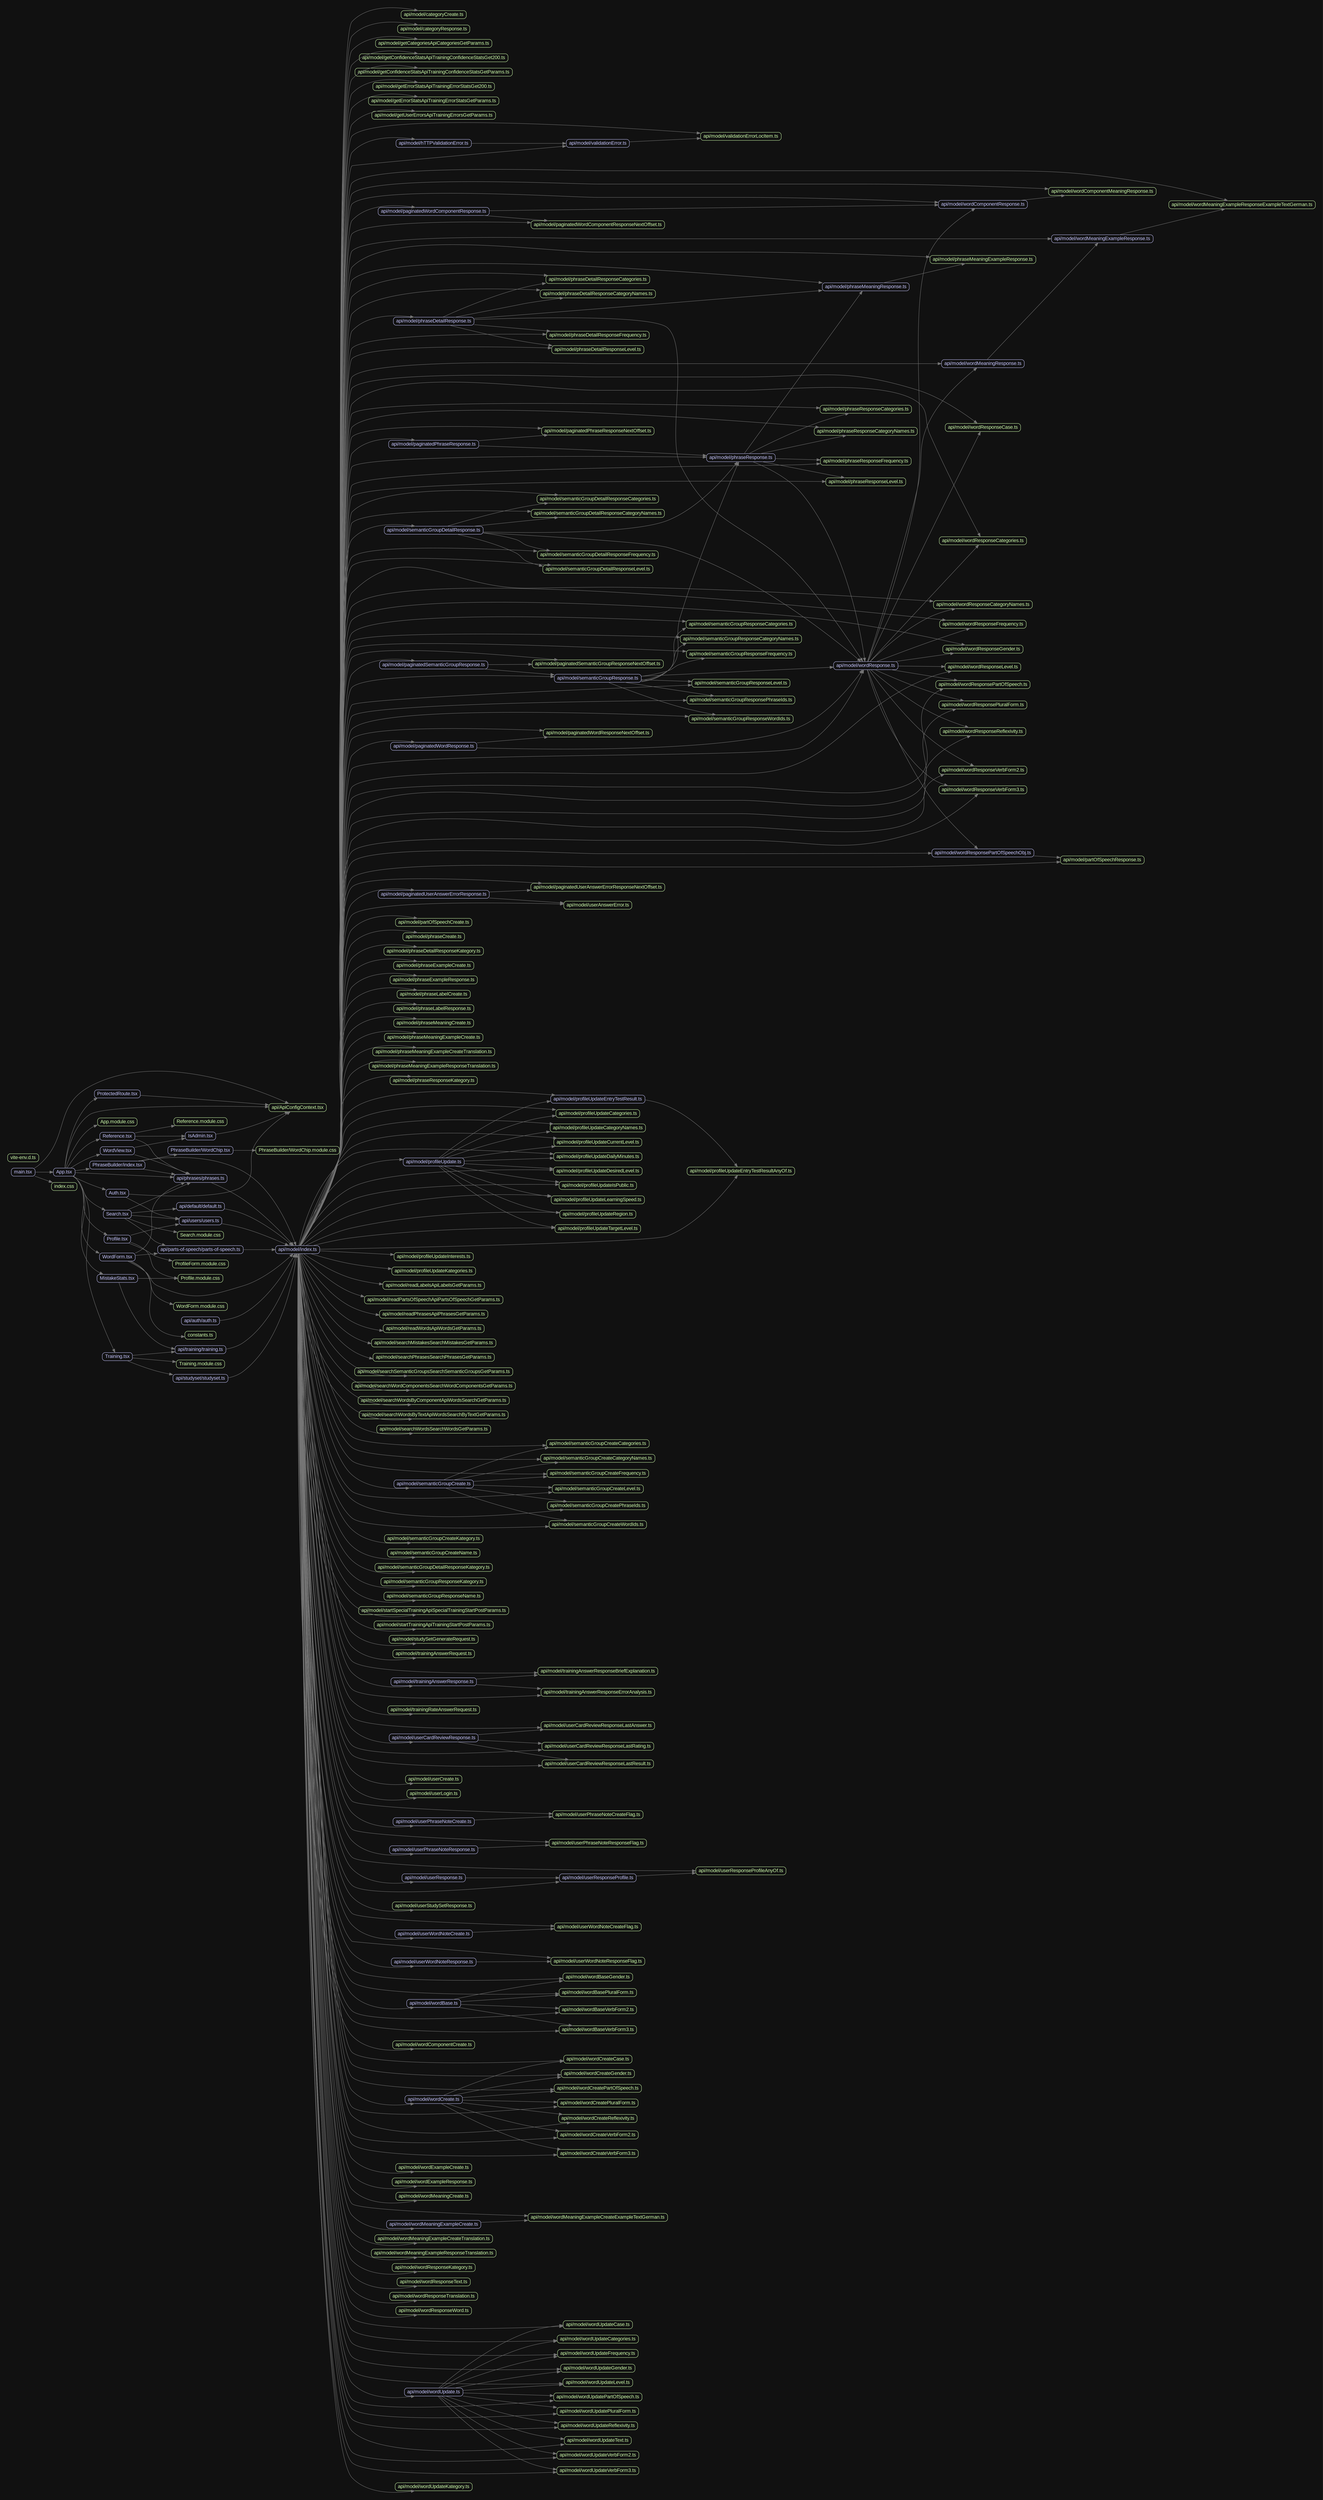 digraph G {
	graph [bb="0,0,3729,7084.4",
		bgcolor="#111111",
		layout=dot,
		overlap=false,
		pad=0.3,
		rankdir=LR
	];
	node [color="#c6c5fe",
		fontcolor="#c6c5fe",
		fontname=Arial,
		fontsize="14px",
		height=0,
		label="\N",
		shape=box,
		style=rounded
	];
	edge [color="#757575"];
	"App.module.css"	[color="#cfffac",
		fontcolor="#cfffac",
		height=0.31944,
		pos="313,3907.2",
		width=1.5694];
	"App.tsx"	[height=0.31944,
		pos="161.5,3764.2",
		width=0.86111];
	"App.tsx" -> "App.module.css"	[pos="e,256.21,3898.8 165.84,3775.8 173.55,3800.3 195,3857.7 234,3887.2 237.91,3890.2 242.2,3892.7 246.71,3894.8"];
	"Auth.tsx"	[height=0.31944,
		pos="313,3704.2",
		width=0.90278];
	"App.tsx" -> "Auth.tsx"	[pos="e,280.18,3713.9 185.05,3752.6 198.97,3745.7 217.3,3736.9 234,3730.2 245.69,3725.5 258.59,3721 270.48,3717"];
	"MistakeStats.tsx"	[height=0.31944,
		pos="313,3461.2",
		width=1.6111];
	"App.tsx" -> "MistakeStats.tsx"	[pos="e,272.73,3472.8 188.49,3752.7 192.16,3750 195.52,3746.9 198,3743.2 258.69,3653 170.61,3589.6 234,3501.2 241.42,3490.9 252.32,3483 \
263.63,3477.1"];
	"PhraseBuilder/index.tsx"	[height=0.31944,
		pos="313,3784.2",
		width=2.1944];
	"App.tsx" -> "PhraseBuilder/index.tsx"	[pos="e,233.85,3773.8 192.75,3768.3 201.96,3769.5 212.59,3770.9 223.63,3772.4"];
	"Profile.tsx"	[height=0.31944,
		pos="313,3573.2",
		width=1.0556];
	"App.tsx" -> "Profile.tsx"	[pos="e,284.58,3584.7 187.69,3752.6 191.54,3749.9 195.18,3746.8 198,3743.2 232.32,3699.4 200.48,3667.7 234,3623.2 244.75,3609 260.83,3597.7 \
275.61,3589.5"];
	"ProtectedRoute.tsx"	[height=0.31944,
		pos="313,3987.2",
		width=1.8194];
	"App.tsx" -> "ProtectedRoute.tsx"	[pos="e,256.43,3975.7 163.29,3775.8 166.22,3809.5 179.26,3907.9 234,3961.2 237.96,3965.1 242.51,3968.4 247.38,3971.2"];
	"Reference.tsx"	[height=0.31944,
		pos="313,3866.2",
		width=1.3889];
	"App.tsx" -> "Reference.tsx"	[pos="e,262.73,3858.4 169.45,3776 180.68,3794 204.58,3828.1 234,3846.2 239.84,3849.8 246.3,3852.8 252.94,3855.2"];
	"Search.tsx"	[height=0.31944,
		pos="313,3644.2",
		width=1.1111];
	"App.tsx" -> "Search.tsx"	[pos="e,279.09,3655.7 185.86,3752.7 190.18,3749.9 194.44,3746.7 198,3743.2 220.06,3721.3 211.18,3704.3 234,3683.2 244.27,3673.7 257.29,\
3666 269.74,3660"];
	"Training.tsx"	[height=0.31944,
		pos="313,3238.2",
		width=1.1944];
	"App.tsx" -> "Training.tsx"	[pos="e,306.37,3249.7 188.94,3752.5 192.46,3749.9 195.65,3746.8 198,3743.2 272.03,3629.6 201.32,3571.8 234,3440.2 250.99,3371.8 284.93,\
3295.3 301.88,3259.2"];
	"WordForm.tsx"	[height=0.31944,
		pos="313,3522.2",
		width=1.4167];
	"App.tsx" -> "WordForm.tsx"	[pos="e,261.82,3533 188.37,3752.6 192.05,3750 195.45,3746.9 198,3743.2 247.59,3672.5 178.68,3618.6 234,3552.2 239.1,3546.1 245.59,3541.2 \
252.64,3537.4"];
	"WordView.tsx"	[height=0.31944,
		pos="313,3825.2",
		width=1.3611];
	"App.tsx" -> "WordView.tsx"	[pos="e,263.9,3815.1 179.75,3775.9 193.83,3785 214.51,3797.3 234,3805.2 240.35,3807.8 247.13,3810.1 253.95,3812.2"];
	"api/ApiConfigContext.tsx"	[color="#cfffac",
		fontcolor="#cfffac",
		height=0.31944,
		pos="827,3948.2",
		width=2.2778];
	"App.tsx" -> "api/ApiConfigContext.tsx"	[pos="e,744.73,3950.2 163.51,3776 166.89,3807.2 180.82,3892.1 234,3928.2 274.27,3955.6 578.82,3953.4 734.68,3950.4"];
	"api/phrases/phrases.ts"	[height=0.31944,
		pos="550,3746.2",
		width=2.1111];
	"App.tsx" -> "api/phrases/phrases.ts"	[pos="e,473.86,3749.7 192.51,3762.8 250.09,3760.1 377.97,3754.2 463.86,3750.2"];
	"Auth.tsx" -> "api/ApiConfigContext.tsx"	[pos="e,806.19,3936.5 345.58,3701.6 423.49,3695.9 622.15,3685.6 672,3725.2 716.27,3760.4 677.26,3799.8 708,3847.2 731.19,3883 770.75,3913.1 \
797.61,3930.9"];
	"api/users/users.ts"	[height=0.31944,
		pos="550,3625.2",
		width=1.6944];
	"Auth.tsx" -> "api/users/users.ts"	[pos="e,488.99,3631.2 336.9,3692.6 352.47,3684.6 373.5,3673.8 392,3664.2 408.05,3655.9 410.85,3651 428,3645.2 444.19,3639.8 462.13,3635.8 \
479.11,3632.8"];
	"Profile.module.css"	[color="#cfffac",
		fontcolor="#cfffac",
		height=0.31944,
		pos="550,3461.2",
		width=1.7778];
	"MistakeStats.tsx" -> "Profile.module.css"	[pos="e,485.76,3461.2 371.19,3461.2 402.58,3461.2 441.86,3461.2 475.51,3461.2"];
	"api/training/training.ts"	[height=0.31944,
		pos="550,3258.2",
		width=2.0139];
	"MistakeStats.tsx" -> "api/training/training.ts"	[pos="e,477.41,3259.9 317.54,3449.4 328.13,3416.1 362.94,3321.7 428,3278.2 439.68,3270.4 453.38,3265.3 467.28,3262"];
	"PhraseBuilder/index.tsx" -> "api/phrases/phrases.ts"	[pos="e,477.69,3757.7 385.15,3772.7 411.14,3768.5 440.74,3763.7 467.56,3759.4"];
	"PhraseBuilder/WordChip.tsx"	[height=0.31944,
		pos="550,3826.2",
		width=2.5833];
	"PhraseBuilder/index.tsx" -> "PhraseBuilder/WordChip.tsx"	[pos="e,484.62,3814.7 378.53,3795.7 408.32,3801.1 443.86,3807.4 474.76,3812.9"];
	"api/model/index.ts"	[height=0.31944,
		pos="827,3543.2",
		width=1.75];
	"PhraseBuilder/index.tsx" -> "api/model/index.ts"	[pos="e,822.21,3554.8 369.63,3795.8 443.75,3808.1 576.59,3819.4 672,3766.2 753.98,3720.5 801.7,3610.7 818.78,3564.4"];
	"Profile.tsx" -> "api/users/users.ts"	[pos="e,488.77,3615.9 351,3584.2 373.2,3590.6 402.07,3598.5 428,3604.2 444.29,3607.8 461.93,3611.2 478.56,3614.1"];
	"Profile.tsx" -> "Profile.module.css"	[pos="e,485.73,3461.4 351.27,3564 365.17,3559.2 380.38,3552.2 392,3542.2 415.92,3521.7 402.03,3499 428,3481.2 441.89,3471.7 458.75,3466.2 \
475.41,3463"];
	"ProfileForm.module.css"	[color="#cfffac",
		fontcolor="#cfffac",
		height=0.31944,
		pos="550,3502.2",
		width=2.2222];
	"Profile.tsx" -> "ProfileForm.module.css"	[pos="e,469.91,3511.3 345.9,3561.6 360.18,3556.1 377.12,3549.3 392,3542.2 408.54,3534.4 410.72,3528.2 428,3522.2 438.16,3518.7 449.02,\
3515.8 459.92,3513.3"];
	"ProtectedRoute.tsx" -> "api/ApiConfigContext.tsx"	[pos="e,744.9,3955.9 378.7,3983.1 450.43,3978.5 569.53,3970.5 672,3962.2 692.35,3960.6 714.2,3958.7 734.87,3956.8"];
	"Reference.tsx" -> "api/phrases/phrases.ts"	[pos="e,518.1,3757.7 363.21,3858.3 373.18,3855.4 383.27,3851.5 392,3846.2 412.46,3833.8 408.95,3820.7 428,3806.2 452.65,3787.5 484.05,\
3772.1 508.68,3761.6"];
	"IsAdmin.tsx"	[height=0.31944,
		pos="550,3867.2",
		width=1.2083];
	"Reference.tsx" -> "IsAdmin.tsx"	[pos="e,506.5,3867 363.26,3866.4 402.26,3866.6 456.61,3866.8 496.45,3867"];
	"Reference.module.css"	[color="#cfffac",
		fontcolor="#cfffac",
		height=0.31944,
		pos="550,3908.2",
		width=2.1111];
	"Reference.tsx" -> "Reference.module.css"	[pos="e,477.29,3896.7 363.05,3876 383.15,3879.9 406.67,3884.4 428,3888.2 440.69,3890.5 454.15,3892.8 467.3,3895"];
	"Search.tsx" -> "api/phrases/phrases.ts"	[pos="e,522.24,3734.6 340.5,3655.7 382.73,3674 465.35,3709.9 512.93,3730.6"];
	"Search.tsx" -> "api/users/users.ts"	[pos="e,488.64,3630.1 353.07,3641.1 387.19,3638.3 437.55,3634.2 478.67,3630.9"];
	"Search.module.css"	[color="#cfffac",
		fontcolor="#cfffac",
		height=0.31944,
		pos="550,3584.2",
		width=1.8333];
	"Search.tsx" -> "Search.module.css"	[pos="e,483.89,3592.9 342.62,3632.6 365.43,3623.8 398.33,3611.8 428,3604.2 442.72,3600.4 458.64,3597.2 473.94,3594.5"];
	"api/default/default.ts"	[height=0.31944,
		pos="550,3666.2",
		width=1.9028];
	"Search.tsx" -> "api/default/default.ts"	[pos="e,481.28,3659.9 353.07,3647.9 385.13,3650.9 431.52,3655.2 471.11,3658.9"];
	"api/parts-of-speech/parts-of-speech.ts"	[height=0.31944,
		pos="550,3543.2",
		width=3.3889];
	"Search.tsx" -> "api/parts-of-speech/parts-of-speech.ts"	[pos="e,450.9,3554.8 333.01,3632.6 349.06,3622.7 372.49,3607.6 392,3593.2 408.74,3580.8 409.06,3571.9 428,3563.2 432.31,3561.2 436.79,\
3559.5 441.37,3557.9"];
	"Training.tsx" -> "api/training/training.ts"	[pos="e,477.39,3252.1 356.01,3241.8 386.79,3244.4 429.54,3248 466.98,3251.2"];
	"Training.module.css"	[color="#cfffac",
		fontcolor="#cfffac",
		height=0.31944,
		pos="550,3217.2",
		width=1.9167];
	"Training.tsx" -> "Training.module.css"	[pos="e,480.64,3223.3 356.01,3234.5 387.77,3231.6 432.27,3227.6 470.54,3224.2"];
	"api/studyset/studyset.ts"	[height=0.31944,
		pos="550,3176.2",
		width=2.1806];
	"Training.tsx" -> "api/studyset/studyset.ts"	[pos="e,471.4,3186.8 341.17,3226.5 363.98,3217.2 397.62,3204.2 428,3196.2 438.75,3193.4 450.14,3190.9 461.48,3188.7"];
	"WordForm.tsx" -> "api/phrases/phrases.ts"	[pos="e,505.73,3734.7 364.11,3533.5 374.49,3537.9 384.52,3543.9 392,3552.2 433.26,3598 388.92,3638.5 428,3686.2 445.37,3707.4 472.11,3721.8 \
496.03,3731.1"];
	"WordForm.tsx" -> "api/model/index.ts"	[pos="e,814.16,3531.6 341.83,3510.6 357.42,3503.4 376.74,3493.2 392,3481.2 411.05,3466.2 405.91,3450.2 428,3440.2 526.79,3395.5 568.23,\
3408.7 672,3440.2 726.39,3456.7 779.07,3499.5 806.49,3524.5"];
	"WordForm.tsx" -> "api/parts-of-speech/parts-of-speech.ts"	[pos="e,427.92,3532.4 364.13,3526.7 380.2,3528.1 398.81,3529.8 417.9,3531.5"];
	"WordForm.module.css"	[color="#cfffac",
		fontcolor="#cfffac",
		height=0.31944,
		pos="550,3381.2",
		width=2.1389];
	"WordForm.tsx" -> "WordForm.module.css"	[pos="e,472.72,3386.8 346.61,3510.6 361.88,3503.9 379.44,3494.2 392,3481.2 417.46,3455 399.22,3429.8 428,3407.2 438.24,3399.2 450.41,3393.5 \
463.02,3389.5"];
	"constants.ts"	[color="#cfffac",
		fontcolor="#cfffac",
		height=0.31944,
		pos="550,3299.2",
		width=1.2361];
	"WordForm.tsx" -> "constants.ts"	[pos="e,505.41,3295.1 350.8,3510.6 365.65,3504.2 381.69,3494.7 392,3481.2 436.8,3422.6 374.44,3369.9 428,3319.2 445.71,3302.4 471.8,3296.7 \
495.22,3295.4"];
	"WordView.tsx" -> "api/phrases/phrases.ts"	[pos="e,520.96,3757.8 362.08,3813.8 372.03,3811.1 382.4,3808.2 392,3805.2 433.53,3792.1 480.11,3774.2 511.67,3761.6"];
	"WordView.tsx" -> "IsAdmin.tsx"	[pos="e,506.39,3860.5 362.21,3834.8 382.5,3838.8 406.37,3843.3 428,3847.2 450.33,3851.2 475.04,3855.4 496.27,3858.8"];
	"api/phrases/phrases.ts" -> "api/model/index.ts"	[pos="e,815.74,3554.8 580.16,3734.6 605.51,3723.8 642.67,3706.5 672,3686.2 726.88,3648.3 781.91,3591.6 808.89,3562.3"];
	"api/users/users.ts" -> "api/model/index.ts"	[pos="e,801.47,3554.8 611.24,3617.3 630.81,3614 652.5,3609.7 672,3604.2 714.46,3592.3 761.33,3572.7 792.08,3559"];
	"IsAdmin.tsx" -> "api/ApiConfigContext.tsx"	[pos="e,800.92,3936.6 593.74,3872.5 617.11,3875.9 646.43,3881.1 672,3888.2 714.15,3900 760.73,3919 791.51,3932.5"];
	"api/training/training.ts" -> "api/model/index.ts"	[pos="e,823.06,3531.5 622.79,3259.6 640.05,3262.7 657.63,3268.3 672,3278.2 760.93,3339.6 805.67,3470.3 820.37,3521.8"];
	"PhraseBuilder/WordChip.module.css"	[color="#cfffac",
		fontcolor="#cfffac",
		height=0.31944,
		pos="827,3826.2",
		width=3.3056];
	"PhraseBuilder/WordChip.tsx" -> "PhraseBuilder/WordChip.module.css"	[pos="e,707.54,3826.2 643.34,3826.2 660.71,3826.2 679.18,3826.2 697.43,3826.2"];
	"api/model/categoryCreate.ts"	[color="#cfffac",
		fontcolor="#cfffac",
		height=0.31944,
		pos="1215,7064.2",
		width=2.5833];
	"api/model/index.ts" -> "api/model/categoryCreate.ts"	[pos="e,1170.3,7075.7 835.4,3554.9 857.56,3590.8 923.27,3702.8 946,3806.2 965.32,3894.1 920.82,6978.3 982,7044.2 1026.3,7092 1106.7,7087.5 \
1160.3,7077.7"];
	"api/model/categoryResponse.ts"	[color="#cfffac",
		fontcolor="#cfffac",
		height=0.31944,
		pos="1215,7023.2",
		width=2.8611];
	"api/model/index.ts" -> "api/model/categoryResponse.ts"	[pos="e,1170.3,7034.7 835.4,3554.9 857.55,3590.8 923.26,3702.8 946,3806.2 965.08,3893 921.59,6938.1 982,7003.2 1026.3,7051 1106.7,7046.5 \
1160.3,7036.7"];
	"api/model/getCategoriesApiCategoriesGetParams.ts"	[color="#cfffac",
		fontcolor="#cfffac",
		height=0.31944,
		pos="1215,6982.2",
		width=4.6111];
	"api/model/index.ts" -> "api/model/getCategoriesApiCategoriesGetParams.ts"	[pos="e,1170.3,6993.7 835.4,3554.9 857.55,3590.8 923.26,3702.8 946,3806.2 964.84,3891.8 922.36,6898 982,6962.2 1026.3,7010 1106.7,7005.5 \
1160.3,6995.7"];
	"api/model/getConfidenceStatsApiTrainingConfidenceStatsGet200.ts"	[color="#cfffac",
		fontcolor="#cfffac",
		height=0.31944,
		pos="1215,6941.2",
		width=5.8889];
	"api/model/index.ts" -> "api/model/getConfidenceStatsApiTrainingConfidenceStatsGet200.ts"	[pos="e,1170.3,6952.7 835.39,3554.9 857.55,3590.8 923.25,3702.8 946,3806.2 964.6,3890.7 923.13,6857.8 982,6921.2 1026.3,6969 1106.7,6964.5 \
1160.3,6954.7"];
	"api/model/getConfidenceStatsApiTrainingConfidenceStatsGetParams.ts"	[color="#cfffac",
		fontcolor="#cfffac",
		height=0.31944,
		pos="1215,6900.2",
		width=6.2361];
	"api/model/index.ts" -> "api/model/getConfidenceStatsApiTrainingConfidenceStatsGetParams.ts"	[pos="e,1170.3,6911.7 835.39,3554.9 857.55,3590.8 923.24,3702.8 946,3806.2 964.36,3889.6 923.9,6817.6 982,6880.2 1026.3,6928 1106.7,6923.5 \
1160.3,6913.7"];
	"api/model/getErrorStatsApiTrainingErrorStatsGet200.ts"	[color="#cfffac",
		fontcolor="#cfffac",
		height=0.31944,
		pos="1215,6859.2",
		width=4.8194];
	"api/model/index.ts" -> "api/model/getErrorStatsApiTrainingErrorStatsGet200.ts"	[pos="e,1170.3,6870.7 835.39,3554.9 857.54,3590.8 923.23,3702.8 946,3806.2 964.12,3888.5 924.67,6777.5 982,6839.2 1026.3,6886.9 1106.7,\
6882.5 1160.3,6872.7"];
	"api/model/getErrorStatsApiTrainingErrorStatsGetParams.ts"	[color="#cfffac",
		fontcolor="#cfffac",
		height=0.31944,
		pos="1215,6818.2",
		width=5.1667];
	"api/model/index.ts" -> "api/model/getErrorStatsApiTrainingErrorStatsGetParams.ts"	[pos="e,1170.3,6829.7 835.39,3554.9 857.54,3590.8 923.22,3702.9 946,3806.2 963.89,3887.4 925.44,6737.3 982,6798.2 1026.3,6845.9 1106.7,\
6841.5 1160.3,6831.7"];
	"api/model/getUserErrorsApiTrainingErrorsGetParams.ts"	[color="#cfffac",
		fontcolor="#cfffac",
		height=0.31944,
		pos="1215,6777.2",
		width=4.9028];
	"api/model/index.ts" -> "api/model/getUserErrorsApiTrainingErrorsGetParams.ts"	[pos="e,1162.4,6788.7 835.39,3554.9 857.54,3590.8 923.21,3702.9 946,3806.2 963.61,3886.1 927.1,6690.6 982,6751.2 1023.8,6797.4 1098.9,\
6797.5 1152.4,6790.2"];
	"api/model/hTTPValidationError.ts"	[height=0.31944,
		pos="1215,6697.2",
		width=2.9861];
	"api/model/index.ts" -> "api/model/hTTPValidationError.ts"	[pos="e,1162.4,6708.7 835.39,3554.9 857.53,3590.8 923.2,3702.9 946,3806.2 963.15,3883.9 928.58,6612.2 982,6671.2 1023.8,6717.4 1099,6717.5 \
1152.4,6710.2"];
	"api/model/validationError.ts"	[height=0.31944,
		pos="1683,6697.2",
		width=2.5];
	"api/model/index.ts" -> "api/model/validationError.ts"	[pos="e,1592.7,6689.4 835.39,3554.9 857.53,3590.8 923.19,3702.9 946,3806.2 962.93,3882.9 928.69,6575.5 982,6633.2 984.53,6635.9 1389.9,\
6671.7 1582.5,6688.5"];
	"api/model/paginatedPhraseResponse.ts"	[height=0.31944,
		pos="1215,5839.2",
		width=3.5694];
	"api/model/index.ts" -> "api/model/paginatedPhraseResponse.ts"	[pos="e,1162,5850.8 835.36,3554.9 857.43,3590.8 922.92,3702.9 946,3806.2 958.16,3860.6 944.46,5772 982,5813.2 1023.8,5859.1 1098.6,5859.4 \
1152,5852.2"];
	"api/model/paginatedPhraseResponseNextOffset.ts"	[color="#cfffac",
		fontcolor="#cfffac",
		height=0.31944,
		pos="1683,5877.2",
		width=4.4583];
	"api/model/index.ts" -> "api/model/paginatedPhraseResponseNextOffset.ts"	[pos="e,1522.3,5884.7 835.37,3554.9 857.44,3590.8 922.94,3702.9 946,3806.2 958.43,3861.9 941.79,5819.7 982,5860.2 1018.5,5897 1317,5892.3 \
1512.3,5885.1"];
	"api/model/paginatedSemanticGroupResponse.ts"	[height=0.31944,
		pos="1215,5210.2",
		width=4.2917];
	"api/model/index.ts" -> "api/model/paginatedSemanticGroupResponse.ts"	[pos="e,1161.6,5221.8 835.33,3554.9 857.29,3590.8 922.5,3703 946,3806.2 963.01,3880.9 930.21,5127.8 982,5184.2 1023.8,5229.8 1098.3,5230.3 \
1151.6,5223.2"];
	"api/model/paginatedSemanticGroupResponseNextOffset.ts"	[color="#cfffac",
		fontcolor="#cfffac",
		height=0.31944,
		pos="1683,5213.2",
		width=5.1944];
	"api/model/index.ts" -> "api/model/paginatedSemanticGroupResponseNextOffset.ts"	[pos="e,1569.5,5224.7 835.33,3554.9 857.3,3590.8 922.54,3703 946,3806.2 963.55,3883.4 925.3,5175.9 982,5231.2 1022.2,5270.5 1369.7,5243.6 \
1559.4,5225.7"];
	"api/model/paginatedUserAnswerErrorResponse.ts"	[height=0.31944,
		pos="1215,4556.2",
		width=4.4028];
	"api/model/index.ts" -> "api/model/paginatedUserAnswerErrorResponse.ts"	[pos="e,1160.3,4567.8 835.22,3555 856.86,3590.9 921.28,3703.3 946,3806.2 964.81,3884.5 926.84,4471.5 982,4530.2 1024,4574.9 1097.3,4575.8 \
1150.3,4569.2"];
	"api/model/paginatedUserAnswerErrorResponseNextOffset.ts"	[color="#cfffac",
		fontcolor="#cfffac",
		height=0.31944,
		pos="1683,4576.2",
		width=5.3056];
	"api/model/index.ts" -> "api/model/paginatedUserAnswerErrorResponseNextOffset.ts"	[pos="e,1523.9,4587.7 835.23,3555 856.92,3590.9 921.44,3703.3 946,3806.2 965.9,3889.6 919.96,4518 982,4577.2 1019.6,4613.1 1318.9,4600.6 \
1513.8,4588.4"];
	"api/model/paginatedWordComponentResponse.ts"	[height=0.31944,
		pos="1215,6503.2",
		width=4.4028];
	"api/model/index.ts" -> "api/model/paginatedWordComponentResponse.ts"	[pos="e,1162.5,6514.7 835.39,3554.9 857.51,3590.8 923.15,3702.9 946,3806.2 962.02,3878.7 932.17,6422.2 982,6477.2 1023.8,6523.3 1099,6523.5 \
1152.4,6516.2"];
	"api/model/paginatedWordComponentResponseNextOffset.ts"	[color="#cfffac",
		fontcolor="#cfffac",
		height=0.31944,
		pos="1683,6465.2",
		width=5.2917];
	"api/model/index.ts" -> "api/model/paginatedWordComponentResponseNextOffset.ts"	[pos="e,1492.4,6471.3 835.38,3554.9 857.51,3590.8 923.14,3702.9 946,3806.2 961.8,3877.6 930.89,6386.9 982,6439.2 1016.4,6474.5 1287.8,\
6475.5 1482.3,6471.5"];
	"api/model/paginatedWordResponse.ts"	[height=0.31944,
		pos="1215,4978.2",
		width=3.4167];
	"api/model/index.ts" -> "api/model/paginatedWordResponse.ts"	[pos="e,1161.1,4989.8 835.3,3554.9 857.19,3590.8 922.22,3703.1 946,3806.2 960.31,3868.3 938.8,4905.4 982,4952.2 1023.8,4997.5 1097.9,4998.2 \
1151.1,4991.2"];
	"api/model/paginatedWordResponseNextOffset.ts"	[color="#cfffac",
		fontcolor="#cfffac",
		height=0.31944,
		pos="1683,5016.2",
		width=4.3194];
	"api/model/index.ts" -> "api/model/paginatedWordResponseNextOffset.ts"	[pos="e,1527.4,5023.4 835.31,3554.9 857.21,3590.8 922.29,3703.1 946,3806.2 960.86,3870.8 934.98,4952.5 982,4999.2 1019.1,5036.1 1322.4,\
5031.1 1517.4,5023.8"];
	"api/model/partOfSpeechCreate.ts"	[color="#cfffac",
		fontcolor="#cfffac",
		height=0.31944,
		pos="1215,4476.2",
		width=3.0278];
	"api/model/index.ts" -> "api/model/partOfSpeechCreate.ts"	[pos="e,1168.8,4487.8 835.04,3554.7 856.46,3590.4 920.93,3703.1 946,3806.2 963.09,3876.5 931.64,4404.3 982,4456.2 1026.8,4502.4 1105.6,\
4498.9 1158.8,4489.6"];
	"api/model/partOfSpeechResponse.ts"	[color="#cfffac",
		fontcolor="#cfffac",
		height=0.31944,
		pos="3121.5,4654.2",
		width=3.3194];
	"api/model/index.ts" -> "api/model/partOfSpeechResponse.ts"	[pos="e,3001.8,4648.6 835.24,3555 856.94,3590.9 921.51,3703.2 946,3806.2 966.48,3892.3 919.41,4539.6 982,4602.2 1037,4657.3 1604.1,4634.2 \
1682,4634.2 1682,4634.2 1682,4634.2 2448,4634.2 2637.3,4634.2 2856.5,4642.2 2991.8,4648.1"];
	"api/model/phraseCreate.ts"	[color="#cfffac",
		fontcolor="#cfffac",
		height=0.31944,
		pos="1215,4435.2",
		width=2.4444];
	"api/model/index.ts" -> "api/model/phraseCreate.ts"	[pos="e,1168.8,4446.7 835.02,3554.7 856.39,3590.4 920.74,3703.2 946,3806.2 962.14,3872.1 934.72,4366.6 982,4415.2 1026.9,4461.3 1105.7,\
4457.8 1158.9,4448.6"];
	"api/model/phraseDetailResponse.ts"	[height=0.31944,
		pos="1215,6190.2",
		width=3.1944];
	"api/model/index.ts" -> "api/model/phraseDetailResponse.ts"	[pos="e,1158.7,6201.7 835.38,3554.9 857.48,3590.8 923.06,3702.9 946,3806.2 960.19,3870.1 938.21,6113.6 982,6162.2 1022.7,6207.5 1095.4,\
6209.3 1148.6,6203"];
	"api/model/phraseDetailResponseCategories.ts"	[color="#cfffac",
		fontcolor="#cfffac",
		height=0.31944,
		pos="1683,6309.2",
		width=4.1111];
	"api/model/index.ts" -> "api/model/phraseDetailResponseCategories.ts"	[pos="e,1540.1,6320.7 835.38,3554.9 857.49,3590.8 923.09,3702.9 946,3806.2 960.76,3872.8 935.14,6210.7 982,6260.2 1054.2,6336.5 1346.8,\
6332.3 1530.1,6321.3"];
	"api/model/phraseDetailResponseCategoryNames.ts"	[color="#cfffac",
		fontcolor="#cfffac",
		height=0.31944,
		pos="1683,6268.2",
		width=4.5694];
	"api/model/index.ts" -> "api/model/phraseDetailResponseCategoryNames.ts"	[pos="e,1518.4,6279 835.38,3554.9 857.49,3590.8 923.07,3702.9 946,3806.2 960.47,3871.4 936.35,6162.4 982,6211.2 1051.1,6285 1324.4,6287.1 \
1508.3,6279.5"];
	"api/model/phraseDetailResponseFrequency.ts"	[color="#cfffac",
		fontcolor="#cfffac",
		height=0.31944,
		pos="1683,6150.2",
		width=4.0694];
	"api/model/index.ts" -> "api/model/phraseDetailResponseFrequency.ts"	[pos="e,1536.3,6152.9 835.38,3554.9 857.48,3590.8 923.04,3702.9 946,3806.2 959.9,3868.8 937.53,6067.1 982,6113.2 1018.9,6151.5 1331.5,\
6154.8 1526.2,6153"];
	"api/model/phraseDetailResponseKategory.ts"	[color="#cfffac",
		fontcolor="#cfffac",
		height=0.31944,
		pos="1215,4394.2",
		width=3.9444];
	"api/model/index.ts" -> "api/model/phraseDetailResponseKategory.ts"	[pos="e,1168.4,4405.8 835,3554.7 856.32,3590.5 920.52,3703.2 946,3806.2 961.19,3867.6 937.79,4329 982,4374.2 1026.9,4420.1 1105.3,4416.8 \
1158.4,4407.6"];
	"api/model/phraseDetailResponseLevel.ts"	[color="#cfffac",
		fontcolor="#cfffac",
		height=0.31944,
		pos="1683,6109.2",
		width=3.6528];
	"api/model/index.ts" -> "api/model/phraseDetailResponseLevel.ts"	[pos="e,1551.2,6113.8 835.37,3554.9 857.47,3590.8 923.03,3702.9 946,3806.2 959.73,3868 937.75,6038 982,6083.2 1020.1,6122.1 1347.8,6119.3 \
1541,6114.1"];
	"api/model/phraseExampleCreate.ts"	[color="#cfffac",
		fontcolor="#cfffac",
		height=0.31944,
		pos="1215,4353.2",
		width=3.1806];
	"api/model/index.ts" -> "api/model/phraseExampleCreate.ts"	[pos="e,1168.4,4364.7 834.98,3554.7 856.23,3590.5 920.27,3703.3 946,3806.2 960.23,3863.2 940.87,4291.3 982,4333.2 1027,4379 1105.4,4375.7 \
1158.5,4366.6"];
	"api/model/phraseExampleResponse.ts"	[color="#cfffac",
		fontcolor="#cfffac",
		height=0.31944,
		pos="1215,4312.2",
		width=3.4583];
	"api/model/index.ts" -> "api/model/phraseExampleResponse.ts"	[pos="e,1168,4323.8 834.95,3554.7 856.13,3590.5 919.97,3703.4 946,3806.2 959.28,3858.7 943.94,4253.7 982,4292.2 1027,4337.7 1105,4334.6 \
1158.1,4325.6"];
	"api/model/phraseLabelCreate.ts"	[color="#cfffac",
		fontcolor="#cfffac",
		height=0.31944,
		pos="1215,4271.2",
		width=2.9028];
	"api/model/index.ts" -> "api/model/phraseLabelCreate.ts"	[pos="e,1168.1,4282.7 834.92,3554.7 856.01,3590.5 919.62,3703.5 946,3806.2 970.66,3902.3 912.03,4180.9 982,4251.2 1027.1,4296.6 1105.2,\
4293.5 1158.1,4284.5"];
	"api/model/phraseLabelResponse.ts"	[color="#cfffac",
		fontcolor="#cfffac",
		height=0.31944,
		pos="1215,4230.2",
		width=3.1806];
	"api/model/index.ts" -> "api/model/phraseLabelResponse.ts"	[pos="e,1167.7,4241.8 834.88,3554.8 855.87,3590.6 919.21,3703.6 946,3806.2 968.76,3893.4 918.17,4146.6 982,4210.2 1027.2,4255.3 1104.8,\
4252.4 1157.7,4243.5"];
	"api/model/phraseMeaningCreate.ts"	[color="#cfffac",
		fontcolor="#cfffac",
		height=0.31944,
		pos="1215,4189.2",
		width=3.1667];
	"api/model/index.ts" -> "api/model/phraseMeaningCreate.ts"	[pos="e,1167.3,4200.8 834.84,3554.8 855.69,3590.6 918.69,3703.7 946,3806.2 966.86,3884.5 924.31,4112.3 982,4169.2 1027.3,4213.9 1104.5,\
4211.2 1157.4,4202.5"];
	"api/model/phraseMeaningExampleCreate.ts"	[color="#cfffac",
		fontcolor="#cfffac",
		height=0.31944,
		pos="1215,4148.2",
		width=3.9028];
	"api/model/index.ts" -> "api/model/phraseMeaningExampleCreate.ts"	[pos="e,1166.9,4159.7 834.78,3554.8 855.47,3590.7 918.05,3703.9 946,3806.2 964.97,3875.7 930.45,4078 982,4128.2 1027.4,4172.5 1104.3,4170 \
1157,4161.5"];
	"api/model/phraseMeaningExampleCreateTranslation.ts"	[color="#cfffac",
		fontcolor="#cfffac",
		height=0.31944,
		pos="1215,4107.2",
		width=4.8333];
	"api/model/index.ts" -> "api/model/phraseMeaningExampleCreateTranslation.ts"	[pos="e,1166.1,4118.8 834.71,3554.8 855.19,3590.7 917.23,3704.1 946,3806.2 963.07,3866.8 936.57,4043.6 982,4087.2 1027.4,4130.8 1103.3,\
4128.8 1155.9,4120.5"];
	"api/model/phraseMeaningExampleResponse.ts"	[color="#cfffac",
		fontcolor="#cfffac",
		height=0.31944,
		pos="2781,6366.2",
		width=4.1944];
	"api/model/index.ts" -> "api/model/phraseMeaningExampleResponse.ts"	[pos="e,2629.7,6373.4 835.38,3554.9 857.5,3590.8 923.11,3702.9 946,3806.2 961.25,3875.1 933.33,6293.2 982,6344.2 1089.6,6457 1526.2,6387.2 \
1682,6387.2 1682,6387.2 1682,6387.2 2092,6387.2 2272.7,6387.2 2480,6379.9 2619.4,6373.9"];
	"api/model/phraseMeaningExampleResponseTranslation.ts"	[color="#cfffac",
		fontcolor="#cfffac",
		height=0.31944,
		pos="1215,4066.2",
		width=5.1111];
	"api/model/index.ts" -> "api/model/phraseMeaningExampleResponseTranslation.ts"	[pos="e,1165.3,4077.7 834.61,3554.8 854.81,3590.9 916.14,3704.4 946,3806.2 961.18,3858 942.69,4009.3 982,4046.2 1027.6,4089 1102.8,4087.4 \
1155.2,4079.4"];
	"api/model/phraseMeaningResponse.ts"	[height=0.31944,
		pos="2447,6288.2",
		width=3.4444];
	"api/model/index.ts" -> "api/model/phraseMeaningResponse.ts"	[pos="e,2323.3,6299.7 835.38,3554.9 857.5,3590.8 923.1,3702.9 946,3806.2 961.03,3874.1 933.65,6257.3 982,6307.2 1073.3,6401.5 1970.1,6331.3 \
2313.3,6300.6"];
	"api/model/phraseResponse.ts"	[height=0.31944,
		pos="2091,5801.2",
		width=2.7222];
	"api/model/index.ts" -> "api/model/phraseResponse.ts"	[pos="e,1992.9,5802.5 835.36,3554.9 857.43,3590.8 922.9,3702.9 946,3806.2 957.94,3859.6 943.42,5736.4 982,5775.2 1016.9,5810.3 1711.3,\
5805.8 1982.6,5802.7"];
	"api/model/phraseResponseCategories.ts"	[color="#cfffac",
		fontcolor="#cfffac",
		height=0.31944,
		pos="2447,5939.2",
		width=3.625];
	"api/model/index.ts" -> "api/model/phraseResponseCategories.ts"	[pos="e,2316.4,5943 835.37,3554.9 857.45,3590.8 922.97,3702.9 946,3806.2 958.82,3863.7 940.58,5884.3 982,5926.2 1028.1,5972.8 1949.2,5952.8 \
2306.3,5943.2"];
	"api/model/phraseResponseCategoryNames.ts"	[color="#cfffac",
		fontcolor="#cfffac",
		height=0.31944,
		pos="2447,5876.2",
		width=4.0833];
	"api/model/index.ts" -> "api/model/phraseResponseCategoryNames.ts"	[pos="e,2314.3,5887.7 835.37,3554.9 857.44,3590.8 922.95,3702.9 946,3806.2 958.6,3862.7 941.15,5847.3 982,5888.2 1073.8,5980.3 1954.6,\
5917.5 2304.1,5888.6"];
	"api/model/phraseResponseFrequency.ts"	[color="#cfffac",
		fontcolor="#cfffac",
		height=0.31944,
		pos="2447,5791.2",
		width=3.5972];
	"api/model/index.ts" -> "api/model/phraseResponseFrequency.ts"	[pos="e,2317.2,5784 835.36,3554.9 857.42,3590.8 922.87,3702.9 946,3806.2 957.63,3858.2 944.87,5684.1 982,5722.2 1031.7,5773.3 2192.8,5777.6 \
2264,5781.2 2278,5781.9 2292.6,5782.7 2307.2,5783.5"];
	"api/model/phraseResponseKategory.ts"	[color="#cfffac",
		fontcolor="#cfffac",
		height=0.31944,
		pos="1215,4025.2",
		width=3.4583];
	"api/model/index.ts" -> "api/model/phraseResponseKategory.ts"	[pos="e,1151.3,4036.7 834.45,3554.9 854.19,3591 914.33,3705 946,3806.2 972.04,3889.5 918.1,3939.8 982,3999.2 1024,4038.2 1090.3,4042.1 \
1141.3,4037.7"];
	"api/model/phraseResponseLevel.ts"	[color="#cfffac",
		fontcolor="#cfffac",
		height=0.31944,
		pos="2447,5732.2",
		width=3.1667];
	"api/model/index.ts" -> "api/model/phraseResponseLevel.ts"	[pos="e,2333,5733.2 835.36,3554.9 857.41,3590.8 922.86,3702.9 946,3806.2 957.44,3857.3 945.17,5653 982,5690.2 1028.8,5737.5 1978.9,5735.5 \
2323,5733.2"];
	"api/model/profileUpdate.ts"	[height=0.31944,
		pos="1215,3793.2",
		width=2.4167];
	"api/model/index.ts" -> "api/model/profileUpdate.ts"	[pos="e,1127.8,3800.2 831.98,3554.9 845.73,3593.1 895.18,3715.2 982,3767.2 1022.2,3791.3 1073.5,3799 1117.6,3800.1"];
	"api/model/profileUpdateCategories.ts"	[color="#cfffac",
		fontcolor="#cfffac",
		height=0.31944,
		pos="1683,3931.2",
		width=3.3194];
	"api/model/index.ts" -> "api/model/profileUpdateCategories.ts"	[pos="e,1563.5,3942.2 833.6,3554.9 851.11,3591.5 906.04,3707.7 946,3806.2 963.59,3849.6 944.16,3877.6 982,3905.2 1069.9,3969.2 1376.4,\
3956.5 1553.3,3943"];
	"api/model/profileUpdateCategoryNames.ts"	[color="#cfffac",
		fontcolor="#cfffac",
		height=0.31944,
		pos="1683,3890.2",
		width=3.7778];
	"api/model/index.ts" -> "api/model/profileUpdateCategoryNames.ts"	[pos="e,1556.3,3901.7 833.07,3554.8 858.03,3611.8 967.17,3859.5 982,3869.2 1071.6,3927.9 1369.1,3915.8 1546.1,3902.5"];
	"api/model/profileUpdateCurrentLevel.ts"	[color="#cfffac",
		fontcolor="#cfffac",
		height=0.31944,
		pos="1683,3849.2",
		width=3.4861];
	"api/model/index.ts" -> "api/model/profileUpdateCurrentLevel.ts"	[pos="e,1566.4,3860.7 832.31,3554.8 851.12,3605 927.61,3801.7 982,3835.2 1074.8,3892.5 1381.3,3876.3 1556.4,3861.6"];
	"api/model/profileUpdateDailyMinutes.ts"	[color="#cfffac",
		fontcolor="#cfffac",
		height=0.31944,
		pos="1683,3808.2",
		width=3.5];
	"api/model/index.ts" -> "api/model/profileUpdateDailyMinutes.ts"	[pos="e,1557,3816.1 830.3,3554.8 839.69,3598.7 879.57,3754.6 982,3814.2 1029.3,3841.8 1357.1,3827.5 1546.9,3816.7"];
	"api/model/profileUpdateDesiredLevel.ts"	[color="#cfffac",
		fontcolor="#cfffac",
		height=0.31944,
		pos="1683,3767.2",
		width=3.5139];
	"api/model/index.ts" -> "api/model/profileUpdateDesiredLevel.ts"	[pos="e,1556.2,3770.4 833.93,3555.2 851.28,3588.6 905.53,3683.2 982,3721.2 1077.7,3768.8 1371.1,3772.8 1546.2,3770.6"];
	"api/model/profileUpdateEntryTestResult.ts"	[height=0.31944,
		pos="1683,3972.2",
		width=3.7361];
	"api/model/index.ts" -> "api/model/profileUpdateEntryTestResult.ts"	[pos="e,1562,3983.7 834,3554.7 852.66,3590.9 910.6,3705.9 946,3806.2 966.96,3865.6 932.95,3903.7 982,3943.2 1066.6,4011.3 1373.6,3998.5 \
1551.7,3984.6"];
	"api/model/profileUpdateEntryTestResultAnyOf.ts"	[color="#cfffac",
		fontcolor="#cfffac",
		height=0.31944,
		pos="2091,3767.2",
		width=4.2639];
	"api/model/index.ts" -> "api/model/profileUpdateEntryTestResultAnyOf.ts"	[pos="e,2081.7,3755.6 890.34,3544.4 1109.8,3548.5 1835.9,3563.7 1882,3582.2 1970,3617.6 2045.3,3707.4 2075.6,3747.4"];
	"api/model/profileUpdateInterests.ts"	[color="#cfffac",
		fontcolor="#cfffac",
		height=0.31944,
		pos="1215,3523.2",
		width=3.1389];
	"api/model/index.ts" -> "api/model/profileUpdateInterests.ts"	[pos="e,1101.9,3529 890.02,3540 944.24,3537.2 1024.6,3533 1091.7,3529.6"];
	"api/model/profileUpdateIsPublic.ts"	[color="#cfffac",
		fontcolor="#cfffac",
		height=0.31944,
		pos="1683,3726.2",
		width=3.0694];
	"api/model/index.ts" -> "api/model/profileUpdateIsPublic.ts"	[pos="e,1572.2,3728.7 836.03,3554.8 856.47,3583.3 913.72,3656.2 982,3685.2 1083.2,3728.2 1390.2,3730.9 1562.1,3728.8"];
	"api/model/profileUpdateKategories.ts"	[color="#cfffac",
		fontcolor="#cfffac",
		height=0.31944,
		pos="1215,3482.2",
		width=3.3194];
	"api/model/index.ts" -> "api/model/profileUpdateKategories.ts"	[pos="e,1095.5,3488.4 864.32,3531.6 895.27,3522.2 941.12,3509.4 982,3502.2 1015.2,3496.4 1051.4,3492.3 1085.1,3489.3"];
	"api/model/profileUpdateLearningSpeed.ts"	[color="#cfffac",
		fontcolor="#cfffac",
		height=0.31944,
		pos="1683,3685.2",
		width=3.6944];
	"api/model/index.ts" -> "api/model/profileUpdateLearningSpeed.ts"	[pos="e,1549.9,3696.6 840.8,3554.8 865.78,3576.6 923.7,3623.1 982,3642.2 1167.6,3703 1395.4,3704.5 1539.7,3697.1"];
	"api/model/profileUpdateRegion.ts"	[color="#cfffac",
		fontcolor="#cfffac",
		height=0.31944,
		pos="1683,3644.2",
		width=3.0139];
	"api/model/index.ts" -> "api/model/profileUpdateRegion.ts"	[pos="e,1574.4,3649 849.96,3554.7 879.19,3569.4 932.91,3594.3 982,3605.2 1182.8,3650 1423.6,3652.6 1564,3649.3"];
	"api/model/profileUpdateTargetLevel.ts"	[color="#cfffac",
		fontcolor="#cfffac",
		height=0.31944,
		pos="1683,3603.2",
		width=3.3889];
	"api/model/index.ts" -> "api/model/profileUpdateTargetLevel.ts"	[pos="e,1561,3605.3 870.45,3554.8 901.18,3562.6 943.84,3572.3 982,3577.2 1179.2,3602.4 1409.9,3606 1551,3605.4"];
	"api/model/readLabelsApiLabelsGetParams.ts"	[color="#cfffac",
		fontcolor="#cfffac",
		height=0.31944,
		pos="1215,3441.2",
		width=4.0278];
	"api/model/index.ts" -> "api/model/readLabelsApiLabelsGetParams.ts"	[pos="e,1070,3444.6 844.57,3531.5 871.77,3512.9 928.27,3477.1 982,3461.2 1006.7,3453.9 1033.6,3449 1059.9,3445.7"];
	"api/model/readPartsOfSpeechApiPartsOfSpeechGetParams.ts"	[color="#cfffac",
		fontcolor="#cfffac",
		height=0.31944,
		pos="1215,3400.2",
		width=5.4861];
	"api/model/index.ts" -> "api/model/readPartsOfSpeechApiPartsOfSpeechGetParams.ts"	[pos="e,1017.4,3408.9 838.1,3531.4 860.78,3505.8 918.76,3445.5 982,3420.2 990.25,3416.9 998.8,3414 1007.5,3411.5"];
	"api/model/readPhrasesApiPhrasesGetParams.ts"	[color="#cfffac",
		fontcolor="#cfffac",
		height=0.31944,
		pos="1215,3359.2",
		width=4.2917];
	"api/model/index.ts" -> "api/model/readPhrasesApiPhrasesGetParams.ts"	[pos="e,1060.3,3356.6 834.77,3531.4 853.46,3499.9 909.25,3414.5 982,3379.2 1003.1,3369 1026.5,3362.4 1050.2,3358.3"];
	"api/model/readWordsApiWordsGetParams.ts"	[color="#cfffac",
		fontcolor="#cfffac",
		height=0.31944,
		pos="1215,3318.2",
		width=4];
	"api/model/index.ts" -> "api/model/readWordsApiWordsGetParams.ts"	[pos="e,1070.8,3311.9 832.56,3531.7 847.53,3495.6 899.08,3384.2 982,3338.2 1005.9,3325 1033.2,3317.3 1060.7,3313.3"];
	"api/model/searchMistakesSearchMistakesGetParams.ts"	[color="#cfffac",
		fontcolor="#cfffac",
		height=0.31944,
		pos="1215,3277.2",
		width=4.9306];
	"api/model/index.ts" -> "api/model/searchMistakesSearchMistakesGetParams.ts"	[pos="e,1037.4,3275 831.22,3531.5 843.14,3490.7 888.93,3354.1 982,3297.2 996,3288.7 1011.4,3282.3 1027.4,3277.7"];
	"api/model/searchPhrasesSearchPhrasesGetParams.ts"	[color="#cfffac",
		fontcolor="#cfffac",
		height=0.31944,
		pos="1215,3236.2",
		width=4.8056];
	"api/model/index.ts" -> "api/model/searchPhrasesSearchPhrasesGetParams.ts"	[pos="e,1041.8,3231.7 830.18,3531.5 839.22,3486.7 878.33,3324.5 982,3256.2 997.17,3246.2 1014.2,3239.1 1031.9,3234.2"];
	"api/model/searchSemanticGroupsSearchSemanticGroupsGetParams.ts"	[color="#cfffac",
		fontcolor="#cfffac",
		height=0.31944,
		pos="1215,3195.2",
		width=6.2639];
	"api/model/index.ts" -> "api/model/searchSemanticGroupsSearchSemanticGroupsGetParams.ts"	[pos="e,1140.7,3183.7 829.37,3531.6 835.76,3483.1 867.44,3295.1 982,3215.2 1024.6,3185.5 1083,3180.6 1130.5,3183.1"];
	"api/model/searchWordComponentsSearchWordComponentsGetParams.ts"	[color="#cfffac",
		fontcolor="#cfffac",
		height=0.31944,
		pos="1215,3154.2",
		width=6.4722];
	"api/model/index.ts" -> "api/model/searchWordComponentsSearchWordComponentsGetParams.ts"	[pos="e,1147.4,3142.7 828.73,3531.7 832.7,3479.7 856.42,3265.9 982,3174.2 1026.1,3142 1088.3,3138.2 1137.2,3141.8"];
	"api/model/searchWordsByComponentApiWordsSearchGetParams.ts"	[color="#cfffac",
		fontcolor="#cfffac",
		height=0.31944,
		pos="1215,3113.2",
		width=5.9861];
	"api/model/index.ts" -> "api/model/searchWordsByComponentApiWordsSearchGetParams.ts"	[pos="e,1151.4,3101.7 828.22,3531.6 829.95,3476 845.37,3236.8 982,3133.2 1026.9,3099.2 1091.7,3096.3 1141.4,3100.7"];
	"api/model/searchWordsByTextApiWordsSearchByTextGetParams.ts"	[color="#cfffac",
		fontcolor="#cfffac",
		height=0.31944,
		pos="1215,3072.2",
		width=5.9028];
	"api/model/index.ts" -> "api/model/searchWordsByTextApiWordsSearchByTextGetParams.ts"	[pos="e,1154.2,3060.7 827.79,3531.6 827.4,3473 834.08,3207.9 982,3092.2 1027.3,3056.8 1093.8,3054.6 1144.1,3059.6"];
	"api/model/searchWordsSearchWordsGetParams.ts"	[color="#cfffac",
		fontcolor="#cfffac",
		height=0.31944,
		pos="1215,3031.2",
		width=4.5139];
	"api/model/index.ts" -> "api/model/searchWordsSearchWordsGetParams.ts"	[pos="e,1156.5,3019.7 829.89,3531.5 841.13,3463 901.58,3115.8 982,3051.2 1027.6,3014.6 1095.6,3013 1146.3,3018.5"];
	"api/model/semanticGroupCreate.ts"	[height=0.31944,
		pos="1215,2875.2",
		width=3.1528];
	"api/model/index.ts" -> "api/model/semanticGroupCreate.ts"	[pos="e,1145.8,2863.7 829.01,3531.5 836.15,3451.9 881.59,2989.9 982,2901.2 1023.2,2864.8 1085.9,2859.7 1135.7,2862.9"];
	"api/model/semanticGroupCreateCategories.ts"	[color="#cfffac",
		fontcolor="#cfffac",
		height=0.31944,
		pos="1683,2990.2",
		width=4.0694];
	"api/model/index.ts" -> "api/model/semanticGroupCreateCategories.ts"	[pos="e,1536.1,2985.4 829.54,3531.4 839.2,3459.1 893.86,3078.5 982,3010.2 1023.8,2977.8 1332.6,2980.2 1525.9,2985.1"];
	"api/model/semanticGroupCreateCategoryNames.ts"	[color="#cfffac",
		fontcolor="#cfffac",
		height=0.31944,
		pos="1683,2948.2",
		width=4.5278];
	"api/model/index.ts" -> "api/model/semanticGroupCreateCategoryNames.ts"	[pos="e,1519.8,2945.5 829.32,3531.7 838.05,3457.9 889.83,3052.9 982,2979.2 1022.3,2947 1315.8,2943.9 1509.8,2945.4"];
	"api/model/semanticGroupCreateFrequency.ts"	[color="#cfffac",
		fontcolor="#cfffac",
		height=0.31944,
		pos="1683,2905.2",
		width=4.0278];
	"api/model/index.ts" -> "api/model/semanticGroupCreateFrequency.ts"	[pos="e,1537.9,2903.7 829.15,3531.4 836.95,3454.2 884.74,3020.8 982,2941.2 1023.1,2907.5 1334.3,2903.1 1527.6,2903.6"];
	"api/model/semanticGroupCreateKategory.ts"	[color="#cfffac",
		fontcolor="#cfffac",
		height=0.31944,
		pos="1215,2719.2",
		width=3.9028];
	"api/model/index.ts" -> "api/model/semanticGroupCreateKategory.ts"	[pos="e,1150.8,2707.7 828.43,3531.4 832.01,3441.1 859.71,2858.2 982,2745.2 1023.9,2706.5 1090,2702.5 1140.9,2706.8"];
	"api/model/semanticGroupCreateLevel.ts"	[color="#cfffac",
		fontcolor="#cfffac",
		height=0.31944,
		pos="1683,2861.2",
		width=3.6111];
	"api/model/index.ts" -> "api/model/semanticGroupCreateLevel.ts"	[pos="e,1552.7,2851.2 828.69,3531.6 833.87,3448.5 869.72,2944.2 982,2854.2 1024.5,2820.2 1350.8,2837.2 1542.6,2850.5"];
	"api/model/semanticGroupCreateName.ts"	[color="#cfffac",
		fontcolor="#cfffac",
		height=0.31944,
		pos="1215,2678.2",
		width=3.6667];
	"api/model/index.ts" -> "api/model/semanticGroupCreateName.ts"	[pos="e,1163.7,2666.7 828.27,3531.6 830.65,3438.8 851.44,2817 982,2698.2 1027.7,2656.6 1101.5,2657.6 1153.6,2665.1"];
	"api/model/semanticGroupCreatePhraseIds.ts"	[color="#cfffac",
		fontcolor="#cfffac",
		height=0.31944,
		pos="1683,2813.2",
		width=4];
	"api/model/index.ts" -> "api/model/semanticGroupCreatePhraseIds.ts"	[pos="e,1586.2,2801.7 828.63,3531.5 833.45,3446.7 867.56,2926 982,2831.2 1069.5,2758.7 1402.8,2782.5 1576,2800.6"];
	"api/model/semanticGroupCreateWordIds.ts"	[color="#cfffac",
		fontcolor="#cfffac",
		height=0.31944,
		pos="1683,2759.2",
		width=3.8611];
	"api/model/index.ts" -> "api/model/semanticGroupCreateWordIds.ts"	[pos="e,1543.8,2753.9 828.44,3531.5 832.07,3443.2 859.82,2881 982,2778.2 1023.1,2743.7 1340.6,2747.7 1533.6,2753.6"];
	"api/model/semanticGroupDetailResponse.ts"	[height=0.31944,
		pos="1215,5594.2",
		width=3.9167];
	"api/model/index.ts" -> "api/model/semanticGroupDetailResponse.ts"	[pos="e,1162,5605.7 835.35,3554.9 857.39,3590.8 922.79,3702.9 946,3806.2 967.47,3901.7 915.99,5495.9 982,5568.2 1023.8,5614.1 1098.6,5614.4 \
1152,5607.2"];
	"api/model/semanticGroupDetailResponseCategories.ts"	[color="#cfffac",
		fontcolor="#cfffac",
		height=0.31944,
		pos="1683,5683.2",
		width=4.8194];
	"api/model/index.ts" -> "api/model/semanticGroupDetailResponseCategories.ts"	[pos="e,1570.5,5694.7 835.36,3554.9 857.4,3590.8 922.83,3702.9 946,3806.2 957.19,3856.1 946.46,5609.5 982,5646.2 1059.1,5725.9 1381.4,\
5710.9 1560.5,5695.6"];
	"api/model/semanticGroupDetailResponseCategoryNames.ts"	[color="#cfffac",
		fontcolor="#cfffac",
		height=0.31944,
		pos="1683,5642.2",
		width=5.2778];
	"api/model/index.ts" -> "api/model/semanticGroupDetailResponseCategoryNames.ts"	[pos="e,1492.9,5648 835.36,3554.9 857.4,3590.8 922.82,3702.9 946,3806.2 957.01,3855.3 946.79,5579.3 982,5615.2 1016.5,5650.4 1288.3,5651.8 \
1482.8,5648.2"];
	"api/model/semanticGroupDetailResponseFrequency.ts"	[color="#cfffac",
		fontcolor="#cfffac",
		height=0.31944,
		pos="1683,5524.2",
		width=4.7917];
	"api/model/index.ts" -> "api/model/semanticGroupDetailResponseFrequency.ts"	[pos="e,1510.1,5534.7 835.35,3554.9 857.38,3590.8 922.76,3703 946,3806.2 966.88,3899 914.4,5450.4 982,5517.2 1018.1,5552.9 1304.9,5545 \
1500,5535.2"];
	"api/model/semanticGroupDetailResponseKategory.ts"	[color="#cfffac",
		fontcolor="#cfffac",
		height=0.31944,
		pos="1215,2637.2",
		width=4.6528];
	"api/model/index.ts" -> "api/model/semanticGroupDetailResponseKategory.ts"	[pos="e,1164.1,2625.7 828.16,3531.7 829.74,3436.5 845.53,2782.4 982,2657.2 1027.7,2615.3 1101.8,2616.4 1154,2624.1"];
	"api/model/semanticGroupDetailResponseLevel.ts"	[color="#cfffac",
		fontcolor="#cfffac",
		height=0.31944,
		pos="1683,5483.2",
		width=4.3611];
	"api/model/index.ts" -> "api/model/semanticGroupDetailResponseLevel.ts"	[pos="e,1550.3,5494.7 835.35,3554.9 857.37,3590.8 922.74,3703 946,3806.2 966.59,3897.6 915.05,5426.7 982,5492.2 1020.8,5530.2 1346.9,5510.7 \
1540,5495.5"];
	"api/model/semanticGroupResponse.ts"	[height=0.31944,
		pos="1683,5172.2",
		width=3.4444];
	"api/model/index.ts" -> "api/model/semanticGroupResponse.ts"	[pos="e,1558.7,5176.6 835.32,3554.9 857.27,3590.8 922.46,3703 946,3806.2 962.56,3878.8 929.61,5093.3 982,5146.2 1020.8,5185.4 1356.5,5182.1 \
1548.5,5176.9"];
	"api/model/semanticGroupResponseCategories.ts"	[color="#cfffac",
		fontcolor="#cfffac",
		height=0.31944,
		pos="2091,5326.2",
		width=4.3472];
	"api/model/index.ts" -> "api/model/semanticGroupResponseCategories.ts"	[pos="e,1934.5,5334.3 835.34,3554.9 857.32,3590.8 922.6,3703 946,3806.2 964.37,3887.2 923.21,5242.5 982,5301.2 1047,5366.1 1631.3,5348.1 \
1924.2,5334.8"];
	"api/model/semanticGroupResponseCategoryNames.ts"	[color="#cfffac",
		fontcolor="#cfffac",
		height=0.31944,
		pos="2091,5284.2",
		width=4.8056];
	"api/model/index.ts" -> "api/model/semanticGroupResponseCategoryNames.ts"	[pos="e,1917.7,5289.3 835.33,3554.9 857.32,3590.8 922.58,3703 946,3806.2 964.09,3885.9 923.67,5219.9 982,5277.2 1014.4,5309 1601.2,5297.7 \
1907.4,5289.6"];
	"api/model/semanticGroupResponseFrequency.ts"	[color="#cfffac",
		fontcolor="#cfffac",
		height=0.31944,
		pos="2091,5241.2",
		width=4.3194];
	"api/model/index.ts" -> "api/model/semanticGroupResponseFrequency.ts"	[pos="e,1935.3,5248.9 835.33,3554.9 857.31,3590.8 922.56,3703 946,3806.2 963.83,3884.7 924.36,5199 982,5255.2 1015.1,5287.5 1624.6,5263.4 \
1925.1,5249.4"];
	"api/model/semanticGroupResponseKategory.ts"	[color="#cfffac",
		fontcolor="#cfffac",
		height=0.31944,
		pos="1215,2596.2",
		width=4.1806];
	"api/model/index.ts" -> "api/model/semanticGroupResponseKategory.ts"	[pos="e,1164.5,2584.7 828.07,3531.5 828.89,3433.1 839.73,2747.7 982,2616.2 1027.6,2574 1102.1,2575.3 1154.4,2583"];
	"api/model/semanticGroupResponseLevel.ts"	[color="#cfffac",
		fontcolor="#cfffac",
		height=0.31944,
		pos="2091,5158.2",
		width=3.8889];
	"api/model/index.ts" -> "api/model/semanticGroupResponseLevel.ts"	[pos="e,1950.8,5152.9 835.32,3554.9 857.25,3590.8 922.4,3703 946,3806.2 961.98,3876.1 932.02,5044.8 982,5096.2 998.49,5113.2 1642.2,5140.6 \
1940.7,5152.5"];
	"api/model/semanticGroupResponseName.ts"	[color="#cfffac",
		fontcolor="#cfffac",
		height=0.31944,
		pos="1215,2555.2",
		width=3.9444];
	"api/model/index.ts" -> "api/model/semanticGroupResponseName.ts"	[pos="e,1164.9,2543.7 827.98,3531.6 828.05,3431.3 833.76,2713.2 982,2575.2 1027.6,2532.7 1102.5,2534.2 1154.8,2542"];
	"api/model/semanticGroupResponsePhraseIds.ts"	[color="#cfffac",
		fontcolor="#cfffac",
		height=0.31944,
		pos="2091,5110.2",
		width=4.2778];
	"api/model/index.ts" -> "api/model/semanticGroupResponsePhraseIds.ts"	[pos="e,1936.9,5109.3 835.31,3554.9 857.24,3590.8 922.37,3703 946,3806.2 961.61,3874.4 932.88,5014.5 982,5064.2 1014.6,5097.2 1626.6,5106.6 \
1926.8,5109.2"];
	"api/model/semanticGroupResponseWordIds.ts"	[color="#cfffac",
		fontcolor="#cfffac",
		height=0.31944,
		pos="2091,5056.2",
		width=4.1389];
	"api/model/index.ts" -> "api/model/semanticGroupResponseWordIds.ts"	[pos="e,1941.7,5063.4 835.31,3554.9 857.23,3590.8 922.32,3703.1 946,3806.2 961.18,3872.4 933.93,4979.3 982,5027.2 1047.6,5092.6 1641.2,\
5076 1931.5,5063.8"];
	"api/model/startSpecialTrainingApiSpecialTrainingStartPostParams.ts"	[color="#cfffac",
		fontcolor="#cfffac",
		height=0.31944,
		pos="1215,2514.2",
		width=5.9444];
	"api/model/index.ts" -> "api/model/startSpecialTrainingApiSpecialTrainingStartPostParams.ts"	[pos="e,1165.4,2502.7 827.9,3531.4 827.25,3428.2 827.93,2678.5 982,2534.2 1027.6,2491.5 1102.8,2493.1 1155.2,2501"];
	"api/model/startTrainingApiTrainingStartPostParams.ts"	[color="#cfffac",
		fontcolor="#cfffac",
		height=0.31944,
		pos="1215,2473.2",
		width=4.7222];
	"api/model/index.ts" -> "api/model/startTrainingApiTrainingStartPostParams.ts"	[pos="e,1165.3,2461.7 827.82,3531.6 826.48,3426.8 821.91,2644 982,2493.2 1027.5,2450.3 1102.7,2452 1155.1,2460"];
	"api/model/studySetGenerateRequest.ts"	[color="#cfffac",
		fontcolor="#cfffac",
		height=0.31944,
		pos="1215,2432.2",
		width=3.5278];
	"api/model/index.ts" -> "api/model/studySetGenerateRequest.ts"	[pos="e,1165.7,2420.7 828.78,3531.5 836.36,3419.1 898.76,2531.1 982,2452.2 1027.5,2409.1 1103.1,2410.9 1155.6,2419"];
	"api/model/trainingAnswerRequest.ts"	[color="#cfffac",
		fontcolor="#cfffac",
		height=0.31944,
		pos="1215,2391.2",
		width=3.2361];
	"api/model/index.ts" -> "api/model/trainingAnswerRequest.ts"	[pos="e,1165.7,2379.7 828.72,3531.5 835.87,3416.4 895.81,2493.3 982,2411.2 1027.4,2368 1103,2369.8 1155.5,2377.9"];
	"api/model/trainingAnswerResponse.ts"	[height=0.31944,
		pos="1215,2311.2",
		width=3.3889];
	"api/model/index.ts" -> "api/model/trainingAnswerResponse.ts"	[pos="e,1156.1,2299.7 828.63,3531.5 835.13,3412.4 891.57,2426.3 982,2337.2 1024.2,2295.6 1093.9,2293.1 1145.9,2298.5"];
	"api/model/trainingAnswerResponseBriefExplanation.ts"	[color="#cfffac",
		fontcolor="#cfffac",
		height=0.31944,
		pos="1683,2341.2",
		width=4.75];
	"api/model/index.ts" -> "api/model/trainingAnswerResponseBriefExplanation.ts"	[pos="e,1511.9,2337 828.64,3531.4 835.17,3413.6 890.97,2453.5 982,2370.2 1019.5,2335.9 1307.1,2334 1501.8,2336.9"];
	"api/model/trainingAnswerResponseErrorAnalysis.ts"	[color="#cfffac",
		fontcolor="#cfffac",
		height=0.31944,
		pos="1683,2281.2",
		width=4.5];
	"api/model/index.ts" -> "api/model/trainingAnswerResponseErrorAnalysis.ts"	[pos="e,1520.9,2272.4 828.53,3531.3 834.1,3408.9 883.76,2378.3 982,2290.2 1020.4,2255.8 1316.3,2263.1 1510.8,2271.9"];
	"api/model/trainingRateAnswerRequest.ts"	[color="#cfffac",
		fontcolor="#cfffac",
		height=0.31944,
		pos="1215,2231.2",
		width=3.6389];
	"api/model/index.ts" -> "api/model/trainingRateAnswerRequest.ts"	[pos="e,1156.5,2219.7 828.53,3531.5 834.25,3408.1 885.84,2352.6 982,2257.2 1024.2,2215.3 1094.2,2212.9 1146.3,2218.5"];
	"api/model/userAnswerError.ts"	[color="#cfffac",
		fontcolor="#cfffac",
		height=0.31944,
		pos="1683,4525.2",
		width=2.6944];
	"api/model/index.ts" -> "api/model/userAnswerError.ts"	[pos="e,1585.7,4528.4 835.21,3555 856.82,3590.9 921.16,3703.3 946,3806.2 964.04,3881 927.31,4443.2 982,4497.2 1023.2,4537.9 1390.2,4533.6 \
1575.7,4528.7"];
	"api/model/userCardReviewResponse.ts"	[height=0.31944,
		pos="1215,2151.2",
		width=3.5278];
	"api/model/index.ts" -> "api/model/userCardReviewResponse.ts"	[pos="e,1156.9,2139.7 828.45,3531.5 833.41,3404.4 880.08,2279.1 982,2177.2 1024.2,2135 1094.6,2132.8 1146.8,2138.5"];
	"api/model/userCardReviewResponseLastAnswer.ts"	[color="#cfffac",
		fontcolor="#cfffac",
		height=0.31944,
		pos="1683,2186.2",
		width=4.5];
	"api/model/index.ts" -> "api/model/userCardReviewResponseLastAnswer.ts"	[pos="e,1520.7,2180.9 828.45,3531.4 833.33,3405 878.72,2305.5 982,2210.2 1020,2175.2 1315.9,2176.1 1510.7,2180.7"];
	"api/model/userCardReviewResponseLastRating.ts"	[color="#cfffac",
		fontcolor="#cfffac",
		height=0.31944,
		pos="1683,2127.2",
		width=4.4306];
	"api/model/index.ts" -> "api/model/userCardReviewResponseLastRating.ts"	[pos="e,1523.4,2117 828.35,3531.5 832.33,3401.4 871.19,2230 982,2130.2 1020.5,2095.5 1318.8,2105.7 1513.3,2116.4"];
	"api/model/userCardReviewResponseLastResult.ts"	[color="#cfffac",
		fontcolor="#cfffac",
		height=0.31944,
		pos="1683,2077.2",
		width=4.4167];
	"api/model/index.ts" -> "api/model/userCardReviewResponseLastResult.ts"	[pos="e,1523.6,2072.4 828.33,3531.7 832.22,3401.4 870.77,2207 982,2103.2 1020,2067.8 1318.8,2068.1 1513.6,2072.2"];
	"api/model/userCreate.ts"	[color="#cfffac",
		fontcolor="#cfffac",
		height=0.31944,
		pos="1215,2033.2",
		width=2.2361];
	"api/model/index.ts" -> "api/model/userCreate.ts"	[pos="e,1157.6,2021.7 828.34,3531.4 832.31,3397.5 871.65,2170.5 982,2059.2 1024.2,2016.7 1095.1,2014.6 1147.4,2020.4"];
	"api/model/userLogin.ts"	[color="#cfffac",
		fontcolor="#cfffac",
		height=0.31944,
		pos="1215,1992.2",
		width=2.125];
	"api/model/index.ts" -> "api/model/userLogin.ts"	[pos="e,1167.3,1980.7 828.29,3531.4 831.72,3395.4 866.79,2125.8 982,2012.2 1027.3,1967.6 1104.6,1970.2 1157.4,1978.9"];
	"api/model/userPhraseNoteCreate.ts"	[height=0.31944,
		pos="1215,1912.2",
		width=3.2222];
	"api/model/index.ts" -> "api/model/userPhraseNoteCreate.ts"	[pos="e,1158,1900.7 828.25,3531.3 831.26,3391.2 862.96,2059.2 982,1938.2 1024.2,1895.4 1095.4,1893.4 1147.8,1899.4"];
	"api/model/userPhraseNoteCreateFlag.ts"	[color="#cfffac",
		fontcolor="#cfffac",
		height=0.31944,
		pos="1683,1932.2",
		width=3.5833];
	"api/model/index.ts" -> "api/model/userPhraseNoteCreateFlag.ts"	[pos="e,1553.8,1935.1 828.24,3531.5 831.16,3393.9 862,2086.3 982,1971.2 1001.9,1952.1 1345.3,1940.5 1543.6,1935.3"];
	"api/model/userPhraseNoteResponse.ts"	[height=0.31944,
		pos="1215,1832.2",
		width=3.5];
	"api/model/index.ts" -> "api/model/userPhraseNoteResponse.ts"	[pos="e,1158.2,1820.7 828.18,3531.6 830.56,3389.4 857.11,1985.7 982,1858.2 1024.1,1815.2 1095.5,1813.4 1148,1819.4"];
	"api/model/userPhraseNoteResponseFlag.ts"	[color="#cfffac",
		fontcolor="#cfffac",
		height=0.31944,
		pos="1683,1851.2",
		width=3.8611];
	"api/model/index.ts" -> "api/model/userPhraseNoteResponseFlag.ts"	[pos="e,1543.7,1854.5 828.18,3531.4 830.51,3389.2 856.19,2012.6 982,1891.2 1001.5,1872.4 1333.8,1860.4 1533.4,1854.8"];
	"api/model/userResponse.ts"	[height=0.31944,
		pos="1215,1752.2",
		width=2.5139];
	"api/model/index.ts" -> "api/model/userResponse.ts"	[pos="e,1158.4,1740.7 828.14,3531.5 829.95,3385.1 851.37,1912.1 982,1778.2 1024.1,1735 1095.7,1733.3 1148.2,1739.4"];
	"api/model/userResponseProfile.ts"	[height=0.31944,
		pos="1683,1752.2",
		width=3.0417];
	"api/model/index.ts" -> "api/model/userResponseProfile.ts"	[pos="e,1573.4,1740.8 828.05,3531.6 828.85,3383.3 840.46,1861.2 982,1731.2 1023.7,1692.9 1374.9,1721.4 1563.5,1739.8"];
	"api/model/userResponseProfileAnyOf.ts"	[color="#cfffac",
		fontcolor="#cfffac",
		height=0.31944,
		pos="2091,1772.2",
		width=3.5694];
	"api/model/index.ts" -> "api/model/userResponseProfileAnyOf.ts"	[pos="e,1962.3,1772.2 828.12,3531.7 829.69,3387.6 848.76,1937.5 982,1811.2 1016.6,1778.4 1663.1,1773 1952.2,1772.3"];
	"api/model/userStudySetResponse.ts"	[color="#cfffac",
		fontcolor="#cfffac",
		height=0.31944,
		pos="1215,1672.2",
		width=3.2778];
	"api/model/index.ts" -> "api/model/userStudySetResponse.ts"	[pos="e,1158.7,1660.7 828.09,3531.5 829.35,3381.1 845.62,1838.5 982,1698.2 1024.2,1654.8 1096.1,1653.2 1148.7,1659.4"];
	"api/model/userWordNoteCreate.ts"	[height=0.31944,
		pos="1215,1592.2",
		width=3.0694];
	"api/model/index.ts" -> "api/model/userWordNoteCreate.ts"	[pos="e,1158.9,1580.7 828.05,3531.4 828.78,3377.4 839.85,1765 982,1618.2 1024.2,1574.7 1096.3,1573.1 1149,1579.4"];
	"api/model/userWordNoteCreateFlag.ts"	[color="#cfffac",
		fontcolor="#cfffac",
		height=0.31944,
		pos="1683,1612.2",
		width=3.4444];
	"api/model/index.ts" -> "api/model/userWordNoteCreateFlag.ts"	[pos="e,1558.9,1614.9 828.04,3531.6 828.62,3379.9 838.19,1791.4 982,1651.2 1001.9,1631.8 1351.3,1620.2 1548.8,1615.2"];
	"api/model/userWordNoteResponse.ts"	[height=0.31944,
		pos="1215,1512.2",
		width=3.3611];
	"api/model/index.ts" -> "api/model/userWordNoteResponse.ts"	[pos="e,1159.1,1500.7 828.01,3531.4 828.23,3374 834.07,1691.4 982,1538.2 1024.2,1494.5 1096.5,1493.1 1149.2,1499.4"];
	"api/model/userWordNoteResponseFlag.ts"	[color="#cfffac",
		fontcolor="#cfffac",
		height=0.31944,
		pos="1683,1514.2",
		width=3.7222];
	"api/model/index.ts" -> "api/model/userWordNoteResponseFlag.ts"	[pos="e,1548.9,1524.5 828.01,3531.6 828.24,3376.6 834.12,1719.6 982,1571.2 984.44,1568.8 1334.6,1541.2 1538.6,1525.3"];
	"api/model/validationErrorLocItem.ts"	[color="#cfffac",
		fontcolor="#cfffac",
		height=0.31944,
		pos="2091,6717.2",
		width=3.1944];
	"api/model/index.ts" -> "api/model/validationErrorLocItem.ts"	[pos="e,1975.6,6726.2 835.39,3554.9 857.53,3590.8 923.21,3702.9 946,3806.2 963.42,3885.2 924.45,6661.4 982,6718.2 1050.6,6785.9 1690.8,\
6747 1965.6,6726.9"];
	"api/model/wordBase.ts"	[height=0.31944,
		pos="1215,1394.2",
		width=2.1389];
	"api/model/index.ts" -> "api/model/wordBase.ts"	[pos="e,1159.3,1382.7 827.96,3531.2 827.45,3367.7 825.6,1582.9 982,1420.2 1024.2,1376.4 1096.6,1375 1149.4,1381.4"];
	"api/model/wordBaseGender.ts"	[color="#cfffac",
		fontcolor="#cfffac",
		height=0.31944,
		pos="1683,1469.2",
		width=2.7639];
	"api/model/index.ts" -> "api/model/wordBaseGender.ts"	[pos="e,1583.4,1465.2 827.95,3531.6 827.35,3373 824.43,1642.1 982,1491.2 1023.6,1451.4 1387.2,1458.5 1573.3,1464.8"];
	"api/model/wordBasePluralForm.ts"	[color="#cfffac",
		fontcolor="#cfffac",
		height=0.31944,
		pos="1683,1425.2",
		width=3.0694];
	"api/model/index.ts" -> "api/model/wordBasePluralForm.ts"	[pos="e,1572.5,1422.3 827.94,3531.4 827.2,3370.2 822.84,1610.8 982,1456.2 1022.5,1416.8 1373.1,1418.3 1562.2,1422.1"];
	"api/model/wordBaseVerbForm2.ts"	[color="#cfffac",
		fontcolor="#cfffac",
		height=0.31944,
		pos="1683,1376.2",
		width=3.0694];
	"api/model/index.ts" -> "api/model/wordBaseVerbForm2.ts"	[pos="e,1572.3,1367.7 827.88,3531.4 826.35,3366.8 813.08,1530.6 982,1373.2 1023.3,1334.7 1373.4,1353.7 1562.3,1367"];
	"api/model/wordBaseVerbForm3.ts"	[color="#cfffac",
		fontcolor="#cfffac",
		height=0.31944,
		pos="1683,1319.2",
		width=3.0694];
	"api/model/index.ts" -> "api/model/wordBaseVerbForm3.ts"	[pos="e,1572.5,1315.8 827.89,3531.6 826.48,3366.9 814.26,1510 982,1347.2 1022.5,1307.9 1373.1,1310.9 1562.2,1315.5"];
	"api/model/wordComponentCreate.ts"	[color="#cfffac",
		fontcolor="#cfffac",
		height=0.31944,
		pos="1215,1276.2",
		width=3.25];
	"api/model/index.ts" -> "api/model/wordComponentCreate.ts"	[pos="e,1159.5,1264.7 827.91,3531.6 826.73,3365.7 816.94,1474.5 982,1302.2 1024.1,1258.2 1096.8,1256.9 1149.6,1263.4"];
	"api/model/wordComponentMeaningResponse.ts"	[color="#cfffac",
		fontcolor="#cfffac",
		height=0.31944,
		pos="3121.5,6560.2",
		width=4.2639];
	"api/model/index.ts" -> "api/model/wordComponentMeaningResponse.ts"	[pos="e,2968,6567.7 835.39,3554.9 857.52,3590.8 923.17,3702.9 946,3806.2 962.46,3880.7 928.77,6498.5 982,6553.2 1036.3,6609 1604.2,6581.2 \
1682,6581.2 1682,6581.2 1682,6581.2 2448,6581.2 2622.2,6581.2 2821.7,6574.1 2957.9,6568.1"];
	"api/model/wordComponentResponse.ts"	[height=0.31944,
		pos="2781,6523.2",
		width=3.5278];
	"api/model/index.ts" -> "api/model/wordComponentResponse.ts"	[pos="e,2653.9,6529.1 835.39,3554.9 857.52,3590.8 923.16,3702.9 946,3806.2 962.29,3879.9 928.98,6470.5 982,6524.2 1036.6,6579.6 1604.2,\
6543.2 1682,6543.2 1682,6543.2 1682,6543.2 2092,6543.2 2283.5,6543.2 2504.8,6535.4 2643.6,6529.5"];
	"api/model/wordCreate.ts"	[height=0.31944,
		pos="1215,1120.2",
		width=2.2778];
	"api/model/index.ts" -> "api/model/wordCreate.ts"	[pos="e,1159.5,1108.6 828.32,3531.7 833.19,3356.1 893.73,1238.8 982,1146.2 1024,1102.1 1096.7,1100.9 1149.5,1107.3"];
	"api/model/wordCreateCase.ts"	[color="#cfffac",
		fontcolor="#cfffac",
		height=0.31944,
		pos="1683,1235.2",
		width=2.7083];
	"api/model/index.ts" -> "api/model/wordCreateCase.ts"	[pos="e,1585.5,1230.9 828.33,3531.6 833.34,3360.1 894.09,1339.8 982,1255.2 1023.7,1215.1 1390,1223.6 1575.4,1230.6"];
	"api/model/wordCreateGender.ts"	[color="#cfffac",
		fontcolor="#cfffac",
		height=0.31944,
		pos="1683,1194.2",
		width=2.9028];
	"api/model/index.ts" -> "api/model/wordCreateGender.ts"	[pos="e,1578.3,1190.7 828.33,3531.5 833.27,3357.5 893.26,1307.5 982,1221.2 1022.9,1181.4 1380.5,1185.5 1568.1,1190.5"];
	"api/model/wordCreatePartOfSpeech.ts"	[color="#cfffac",
		fontcolor="#cfffac",
		height=0.31944,
		pos="1683,1152.2",
		width=3.4583];
	"api/model/index.ts" -> "api/model/wordCreatePartOfSpeech.ts"	[pos="e,1558.4,1149.1 828.32,3531.6 833.12,3356.7 892.17,1272.3 982,1184.2 1021.4,1145.6 1356.4,1145.6 1548.3,1148.9"];
	"api/model/wordCreatePluralForm.ts"	[color="#cfffac",
		fontcolor="#cfffac",
		height=0.31944,
		pos="1683,1110.2",
		width=3.1944];
	"api/model/index.ts" -> "api/model/wordCreatePluralForm.ts"	[pos="e,1567.8,1099.9 828.28,3531.7 832.57,3354.2 886.89,1188.5 982,1099.2 1022.8,1060.9 1367.8,1083.5 1557.7,1099.1"];
	"api/model/wordCreateReflexivity.ts"	[color="#cfffac",
		fontcolor="#cfffac",
		height=0.31944,
		pos="1683,1066.2",
		width=3.1111];
	"api/model/index.ts" -> "api/model/wordCreateReflexivity.ts"	[pos="e,1605.5,1054.7 828.27,3531.6 832.54,3352.3 886.47,1165 982,1074.2 1067.7,992.73 1427.8,1030.5 1595.4,1053.3"];
	"api/model/wordCreateVerbForm2.ts"	[color="#cfffac",
		fontcolor="#cfffac",
		height=0.31944,
		pos="1683,1019.2",
		width=3.2083];
	"api/model/index.ts" -> "api/model/wordCreateVerbForm2.ts"	[pos="e,1567.4,1011.2 828.26,3531.6 832.29,3350.4 884.04,1113.6 982,1021.2 1022.7,982.81 1367.3,998.64 1557.3,1010.5"];
	"api/model/wordCreateVerbForm3.ts"	[color="#cfffac",
		fontcolor="#cfffac",
		height=0.31944,
		pos="1683,966.22",
		width=3.2083];
	"api/model/index.ts" -> "api/model/wordCreateVerbForm3.ts"	[pos="e,1567.2,962.42 828.26,3531.5 832.34,3348.4 884.67,1088.5 982,993.22 1022,954.05 1366.9,957.27 1557.2,962.15"];
	"api/model/wordExampleCreate.ts"	[color="#cfffac",
		fontcolor="#cfffac",
		height=0.31944,
		pos="1215,926.22",
		width=3.0139];
	"api/model/index.ts" -> "api/model/wordExampleCreate.ts"	[pos="e,1159.9,914.67 828.26,3531.6 832.45,3347.9 886.71,1052.6 982,952.22 1024.1,907.89 1097.1,906.76 1150,913.32"];
	"api/model/wordExampleResponse.ts"	[color="#cfffac",
		fontcolor="#cfffac",
		height=0.31944,
		pos="1215,885.22",
		width=3.2917];
	"api/model/index.ts" -> "api/model/wordExampleResponse.ts"	[pos="e,1168.8,873.7 828.24,3531.6 832.16,3346.7 883.69,1006.3 982,905.22 1026.9,859.07 1105.7,862.59 1158.9,871.85"];
	"api/model/wordMeaningCreate.ts"	[color="#cfffac",
		fontcolor="#cfffac",
		height=0.31944,
		pos="1215,844.22",
		width=3];
	"api/model/index.ts" -> "api/model/wordMeaningCreate.ts"	[pos="e,1168.8,832.69 828.24,3531.5 832.05,3343.6 882.21,966.9 982,864.22 1026.9,818.05 1105.7,821.58 1158.8,830.84"];
	"api/model/wordMeaningExampleCreate.ts"	[height=0.31944,
		pos="1215,764.22",
		width=3.7361];
	"api/model/index.ts" -> "api/model/wordMeaningExampleCreate.ts"	[pos="e,1160.4,752.71 828.22,3531.4 831.89,3340.7 880.85,897.16 982,790.22 1024.1,745.68 1097.5,744.69 1150.4,751.34"];
	"api/model/wordMeaningExampleCreateExampleTextGerman.ts"	[color="#cfffac",
		fontcolor="#cfffac",
		height=0.31944,
		pos="1683,784.22",
		width=5.5278];
	"api/model/index.ts" -> "api/model/wordMeaningExampleCreateExampleTextGerman.ts"	[pos="e,1484,788.83 828.22,3531.6 831.76,3342.9 879.11,926.01 982,823.22 999.4,805.83 1273.9,794.85 1473.9,789.12"];
	"api/model/wordMeaningExampleCreateTranslation.ts"	[color="#cfffac",
		fontcolor="#cfffac",
		height=0.31944,
		pos="1215,723.22",
		width=4.6667];
	"api/model/index.ts" -> "api/model/wordMeaningExampleCreateTranslation.ts"	[pos="e,1168.8,711.67 828.2,3531.5 831.61,3339.7 877.75,850.76 982,743.22 1026.8,697 1105.6,700.54 1158.8,709.82"];
	"api/model/wordMeaningExampleResponse.ts"	[height=0.31944,
		pos="3121.5,6425.2",
		width=4.0278];
	"api/model/index.ts" -> "api/model/wordMeaningExampleResponse.ts"	[pos="e,2976.2,6425.2 835.38,3554.9 857.51,3590.8 923.12,3702.9 946,3806.2 961.51,3876.3 932.16,6338.6 982,6390.2 1036.1,6446.3 1604.1,\
6425.2 1682,6425.2 1682,6425.2 1682,6425.2 2448,6425.2 2625.7,6425.2 2829.8,6425.2 2966.1,6425.2"];
	"api/model/wordMeaningExampleResponseExampleTextGerman.ts"	[color="#cfffac",
		fontcolor="#cfffac",
		height=0.31944,
		pos="3520,6522.2",
		width=5.8056];
	"api/model/index.ts" -> "api/model/wordMeaningExampleResponseExampleTextGerman.ts"	[pos="e,3479.7,6533.8 835.39,3554.9 857.52,3590.8 923.18,3702.9 946,3806.2 962.64,3881.6 928.45,6528.6 982,6584.2 1036,6640.3 1604.1,6619.2 \
1682,6619.2 1682,6619.2 1682,6619.2 2782,6619.2 3001.8,6619.2 3057.9,6615.6 3275,6581.2 3343.5,6570.4 3421,6550.2 3470,6536.5"];
	"api/model/wordMeaningExampleResponseTranslation.ts"	[color="#cfffac",
		fontcolor="#cfffac",
		height=0.31944,
		pos="1215,682.22",
		width=4.9444];
	"api/model/index.ts" -> "api/model/wordMeaningExampleResponseTranslation.ts"	[pos="e,1168.8,670.67 828.19,3531.6 831.45,3339.3 876.21,811.43 982,702.22 1026.8,655.98 1105.6,659.52 1158.8,668.81"];
	"api/model/wordMeaningResponse.ts"	[height=0.31944,
		pos="2781,6069.2",
		width=3.2778];
	"api/model/index.ts" -> "api/model/wordMeaningResponse.ts"	[pos="e,2662.8,6069.2 835.37,3554.9 857.46,3590.8 923.01,3702.9 946,3806.2 959.43,3866.6 939.13,5986.7 982,6031.2 1036,6087.3 1604.1,6069.2 \
1682,6069.2 1682,6069.2 1682,6069.2 2092,6069.2 2287.6,6069.2 2514.5,6069.2 2652.6,6069.2"];
	"api/model/wordResponse.ts"	[height=0.31944,
		pos="2447,5208.2",
		width=2.5556];
	"api/model/index.ts" -> "api/model/wordResponse.ts"	[pos="e,2441.3,5196.7 835.3,3554.9 857.17,3590.9 922.17,3703.1 946,3806.2 959.87,3866.2 938.78,4870.3 982,4914.2 1032,4965 2200.7,4942.4 \
2264,4975.2 2355.7,5022.7 2415.7,5139.5 2437.2,5187.3"];
	"api/model/wordResponseCase.ts"	[color="#cfffac",
		fontcolor="#cfffac",
		height=0.31944,
		pos="2781,5887.2",
		width=2.9861];
	"api/model/index.ts" -> "api/model/wordResponseCase.ts"	[pos="e,2765.2,5898.9 835.37,3554.9 857.46,3590.8 923,3702.9 946,3806.2 959.24,3865.7 939.55,5955.5 982,5999.2 1036.2,6055.1 1604.1,6031.2 \
1682,6031.2 1682,6031.2 1682,6031.2 2092,6031.2 2315.7,6031.2 2380.1,6059.9 2594,5994.2 2657.8,5974.6 2723.3,5930.1 2756.9,5905.1"];
	"api/model/wordResponseCategories.ts"	[color="#cfffac",
		fontcolor="#cfffac",
		height=0.31944,
		pos="2781,5564.2",
		width=3.4583];
	"api/model/index.ts" -> "api/model/wordResponseCategories.ts"	[pos="e,2773.8,5575.9 835.37,3554.9 857.45,3590.8 922.98,3702.9 946,3806.2 958.98,3864.5 940.63,5911.2 982,5954.2 1090,6066.5 1526.2,5993.2 \
1682,5993.2 1682,5993.2 1682,5993.2 2092,5993.2 2203.8,5993.2 2503.9,6026.4 2594,5960.2 2629.7,5934 2612.1,5907.8 2630,5867.2 2677.7,\
5758.9 2743.3,5633.3 2769,5584.8"];
	"api/model/wordResponseCategoryNames.ts"	[color="#cfffac",
		fontcolor="#cfffac",
		height=0.31944,
		pos="2781,5382.2",
		width=3.9167];
	"api/model/index.ts" -> "api/model/wordResponseCategoryNames.ts"	[pos="e,2639.7,5391.8 835.34,3554.9 857.35,3590.8 922.69,3703 946,3806.2 965.7,3893.5 918.85,5352.8 982,5416.2 1139.5,5574.3 1260.8,5426.3 \
1484,5429.2 1660.9,5431.5 1705.2,5433.8 1882,5429.2 2145.1,5422.3 2451.2,5404.1 2629.5,5392.5"];
	"api/model/wordResponseFrequency.ts"	[color="#cfffac",
		fontcolor="#cfffac",
		height=0.31944,
		pos="2781,5326.2",
		width=3.4306];
	"api/model/index.ts" -> "api/model/wordResponseFrequency.ts"	[pos="e,2676.2,5337.7 835.34,3554.9 857.34,3590.8 922.66,3703 946,3806.2 965.25,3891.4 920.42,5315.3 982,5377.2 1100.4,5496.3 2289.2,5379.2 \
2666.1,5338.8"];
	"api/model/wordResponseGender.ts"	[color="#cfffac",
		fontcolor="#cfffac",
		height=0.31944,
		pos="2781,5255.2",
		width=3.1806];
	"api/model/index.ts" -> "api/model/wordResponseGender.ts"	[pos="e,2730.6,5266.8 835.34,3554.9 857.33,3590.8 922.63,3703 946,3806.2 964.8,3889.2 921.99,5277.8 982,5338.2 1082.4,5439.3 2122.2,5360.9 \
2264,5347.2 2431.1,5331.1 2625.3,5290.4 2720.8,5269"];
	"api/model/wordResponseKategory.ts"	[color="#cfffac",
		fontcolor="#cfffac",
		height=0.31944,
		pos="1215,641.22",
		width=3.2917];
	"api/model/index.ts" -> "api/model/wordResponseKategory.ts"	[pos="e,1168.8,629.66 828.19,3531.5 831.34,3336.3 874.73,772.04 982,661.22 1026.8,614.96 1105.6,618.51 1158.8,627.8"];
	"api/model/wordResponseLevel.ts"	[color="#cfffac",
		fontcolor="#cfffac",
		height=0.31944,
		pos="2781,5204.2",
		width=3];
	"api/model/index.ts" -> "api/model/wordResponseLevel.ts"	[pos="e,2692.1,5192.6 835.29,3554.9 857.14,3590.9 922.08,3703.1 946,3806.2 959.26,3863.4 940.91,4820.3 982,4862.2 1036.5,4917.8 1604.1,\
4900.2 1682,4900.2 1682,4900.2 1682,4900.2 2092,4900.2 2360.5,4900.2 2379.5,5078.3 2630,5175.2 2646.5,5181.6 2664.6,5186.6 2682.3,\
5190.6"];
	"api/model/wordResponsePartOfSpeech.ts"	[color="#cfffac",
		fontcolor="#cfffac",
		height=0.31944,
		pos="2781,5154.2",
		width=3.7361];
	"api/model/index.ts" -> "api/model/wordResponsePartOfSpeech.ts"	[pos="e,2668.5,5142.6 835.28,3554.9 857.12,3590.9 922.03,3703.1 946,3806.2 958.89,3861.7 941.96,4789.8 982,4830.2 1036.8,4885.6 1604.1,\
4862.2 1682,4862.2 1682,4862.2 1682,4862.2 2092,4862.2 2203.7,4862.2 2510.9,4811.6 2594,4886.2 2671.3,4955.7 2559.8,5040.6 2630,\
5117.2 2638.2,5126.2 2648.2,5133.1 2659.1,5138.5"];
	"api/model/wordResponsePartOfSpeechObj.ts"	[height=0.31944,
		pos="2781,4674.2",
		width=4.0417];
	"api/model/index.ts" -> "api/model/wordResponsePartOfSpeechObj.ts"	[pos="e,2635.4,4673.6 835.25,3555 856.99,3590.9 921.64,3703.2 946,3806.2 967.55,3897.3 915.51,4582.3 982,4648.2 1037.3,4703 1604.2,4672.2 \
1682,4672.2 1682,4672.2 1682,4672.2 2092,4672.2 2275.1,4672.2 2485.6,4672.9 2625,4673.5"];
	"api/model/wordResponsePluralForm.ts"	[color="#cfffac",
		fontcolor="#cfffac",
		height=0.31944,
		pos="2781,5096.2",
		width=3.4861];
	"api/model/index.ts" -> "api/model/wordResponsePluralForm.ts"	[pos="e,2705,5084.7 835.28,3555 857.1,3590.9 921.95,3703.1 946,3806.2 958.38,3859.3 943.81,4747.4 982,4786.2 1091.2,4897.3 1526.2,4824.2 \
1682,4824.2 1682,4824.2 1682,4824.2 2092,4824.2 2203.7,4824.2 2509.8,4774.8 2594,4848.2 2659.8,4905.6 2573.7,4974.6 2630,5041.2 \
2646.7,5060.9 2671.1,5073.6 2695.4,5081.7"];
	"api/model/wordResponseReflexivity.ts"	[color="#cfffac",
		fontcolor="#cfffac",
		height=0.31944,
		pos="2781,5020.2",
		width=3.4028];
	"api/model/index.ts" -> "api/model/wordResponseReflexivity.ts"	[pos="e,2746.4,5008.7 835.27,3555 857.07,3590.9 921.89,3703.2 946,3806.2 958.01,3857.5 944.88,4716.8 982,4754.2 1036.8,4809.5 1604.1,4786.2 \
1682,4786.2 1682,4786.2 1682,4786.2 2092,4786.2 2203.7,4786.2 2506.1,4741.3 2594,4810.2 2638.2,4844.8 2595.5,4887 2630,4931.2 2657.5,\
4966.4 2703,4990.6 2736.8,5004.8"];
	"api/model/wordResponseText.ts"	[color="#cfffac",
		fontcolor="#cfffac",
		height=0.31944,
		pos="1215,600.22",
		width=2.9028];
	"api/model/index.ts" -> "api/model/wordResponseText.ts"	[pos="e,1168.8,588.65 828.18,3531.6 831.18,3336 873.2,732.71 982,620.22 1026.8,573.94 1105.6,577.5 1158.8,586.8"];
	"api/model/wordResponseTranslation.ts"	[color="#cfffac",
		fontcolor="#cfffac",
		height=0.31944,
		pos="1215,559.22",
		width=3.4861];
	"api/model/index.ts" -> "api/model/wordResponseTranslation.ts"	[pos="e,1168.7,547.65 828.17,3531.4 831.07,3333.1 871.72,693.32 982,579.22 1026.7,532.93 1105.6,536.49 1158.8,545.79"];
	"api/model/wordResponseVerbForm2.ts"	[color="#cfffac",
		fontcolor="#cfffac",
		height=0.31944,
		pos="2781,4910.2",
		width=3.4861];
	"api/model/index.ts" -> "api/model/wordResponseVerbForm2.ts"	[pos="e,2671.1,4898.7 835.26,3555 857.04,3590.9 921.79,3703.2 946,3806.2 957.5,3855.1 946.72,4674.4 982,4710.2 1091.4,4821.2 1526.2,4748.2 \
1682,4748.2 1682,4748.2 1682,4748.2 2092,4748.2 2203.7,4748.2 2504.5,4705.4 2594,4772.2 2632.9,4801.2 2593.9,4842.8 2630,4875.2 \
2639.3,4883.5 2650.1,4890 2661.7,4895"];
	"api/model/wordResponseVerbForm3.ts"	[color="#cfffac",
		fontcolor="#cfffac",
		height=0.31944,
		pos="2781,4854.2",
		width=3.4861];
	"api/model/index.ts" -> "api/model/wordResponseVerbForm3.ts"	[pos="e,2767.3,4842.5 835.26,3555 857.02,3590.9 921.71,3703.2 946,3806.2 968.25,3900.6 913.58,4609.5 982,4678.2 1036.9,4733.4 1604.1,4710.2 \
1682,4710.2 1682,4710.2 1682,4710.2 2092,4710.2 2315.4,4710.2 2381.3,4666 2594,4734.2 2660.8,4755.7 2727,4807.6 2759.4,4835.6"];
	"api/model/wordResponseWord.ts"	[color="#cfffac",
		fontcolor="#cfffac",
		height=0.31944,
		pos="1215,518.22",
		width=3];
	"api/model/index.ts" -> "api/model/wordResponseWord.ts"	[pos="e,1168.7,506.64 828.16,3531.6 830.92,3332.9 870.18,653.99 982,538.22 1026.7,491.91 1105.6,495.47 1158.8,504.78"];
	"api/model/wordUpdate.ts"	[height=0.31944,
		pos="1215,286.22",
		width=2.3194];
	"api/model/index.ts" -> "api/model/wordUpdate.ts"	[pos="e,1160.8,274.71 828.12,3531.7 830.33,3326 863.44,438.61 982,312.22 1024.1,267.37 1097.8,266.55 1150.8,273.32"];
	"api/model/wordUpdateCase.ts"	[color="#cfffac",
		fontcolor="#cfffac",
		height=0.31944,
		pos="1683,478.22",
		width=2.75];
	"api/model/index.ts" -> "api/model/wordUpdateCase.ts"	[pos="e,1583.7,473.67 828.14,3531.4 830.56,3329.8 865.29,611.22 982,497.22 1023.2,456.94 1387.5,465.91 1573.6,473.26"];
	"api/model/wordUpdateCategories.ts"	[color="#cfffac",
		fontcolor="#cfffac",
		height=0.31944,
		pos="1683,437.22",
		width=3.2222];
	"api/model/index.ts" -> "api/model/wordUpdateCategories.ts"	[pos="e,1566.8,433.19 828.13,3531.6 830.47,3330.3 864.55,579.17 982,463.22 1021.8,423.9 1366.3,427.68 1556.7,432.91"];
	"api/model/wordUpdateFrequency.ts"	[color="#cfffac",
		fontcolor="#cfffac",
		height=0.31944,
		pos="1683,396.22",
		width=3.1944];
	"api/model/index.ts" -> "api/model/wordUpdateFrequency.ts"	[pos="e,1567.9,392.9 828.13,3531.5 830.39,3327.7 863.51,543.94 982,426.22 1021.8,386.68 1367.6,388.54 1557.8,392.67"];
	"api/model/wordUpdateGender.ts"	[color="#cfffac",
		fontcolor="#cfffac",
		height=0.31944,
		pos="1683,354.22",
		width=2.9444];
	"api/model/index.ts" -> "api/model/wordUpdateGender.ts"	[pos="e,1576.8,351.57 828.12,3531.6 830.27,3327.9 862.26,506.76 982,387.22 1022.3,346.97 1378.4,347.95 1566.5,351.37"];
	"api/model/wordUpdateKategory.ts"	[color="#cfffac",
		fontcolor="#cfffac",
		height=0.31944,
		pos="1215,16.216",
		width=3.0556];
	"api/model/index.ts" -> "api/model/wordUpdateKategory.ts"	[pos="e,1160.8,4.6795 828.08,3531.7 829.57,3317.4 853.61,179.6 982,42.216 1024,-2.7111 1097.7,-3.5174 1150.8,3.2803"];
	"api/model/wordUpdateLevel.ts"	[color="#cfffac",
		fontcolor="#cfffac",
		height=0.31944,
		pos="1683,313.22",
		width=2.7639];
	"api/model/index.ts" -> "api/model/wordUpdateLevel.ts"	[pos="e,1583.2,310.69 828.11,3531.5 830.17,3325.1 860.75,467.35 982,346.22 1022.8,305.48 1386.8,306.97 1573.1,310.49"];
	"api/model/wordUpdatePartOfSpeech.ts"	[color="#cfffac",
		fontcolor="#cfffac",
		height=0.31944,
		pos="1683,272.22",
		width=3.5];
	"api/model/index.ts" -> "api/model/wordUpdatePartOfSpeech.ts"	[pos="e,1556.6,261.71 828.09,3531.5 829.71,3322.3 854.8,386.58 982,265.22 1021.7,227.3 1354.4,246.42 1546.5,260.93"];
	"api/model/wordUpdatePluralForm.ts"	[color="#cfffac",
		fontcolor="#cfffac",
		height=0.31944,
		pos="1683,231.22",
		width=3.2361];
	"api/model/index.ts" -> "api/model/wordUpdatePluralForm.ts"	[pos="e,1566.1,224.07 828.08,3531.7 829.67,3323.6 854.45,362.36 982,239.22 1022.2,200.42 1365.6,213.22 1556.1,223.52"];
	"api/model/wordUpdateReflexivity.ts"	[color="#cfffac",
		fontcolor="#cfffac",
		height=0.31944,
		pos="1683,190.22",
		width=3.1528];
	"api/model/index.ts" -> "api/model/wordUpdateReflexivity.ts"	[pos="e,1569.4,185.08 828.08,3531.6 829.66,3321.7 854.3,334.51 982,209.22 1022.1,169.85 1369.6,177.45 1559.4,184.7"];
	"api/model/wordUpdateText.ts"	[color="#cfffac",
		fontcolor="#cfffac",
		height=0.31944,
		pos="1683,148.22",
		width=2.6528];
	"api/model/index.ts" -> "api/model/wordUpdateText.ts"	[pos="e,1587.5,136.94 828.08,3531.5 829.62,3319.5 853.76,302.55 982,175.22 1063.2,94.626 1403,117.89 1577.5,135.9"];
	"api/model/wordUpdateVerbForm2.ts"	[color="#cfffac",
		fontcolor="#cfffac",
		height=0.31944,
		pos="1683,106.22",
		width=3.25];
	"api/model/index.ts" -> "api/model/wordUpdateVerbForm2.ts"	[pos="e,1565.7,99.21 828.07,3531.6 829.33,3318.5 849.81,243.24 982,115.22 1022.1,76.383 1365.1,88.65 1555.7,98.675"];
	"api/model/wordUpdateVerbForm3.ts"	[color="#cfffac",
		fontcolor="#cfffac",
		height=0.31944,
		pos="1683,62.216",
		width=3.25];
	"api/model/index.ts" -> "api/model/wordUpdateVerbForm3.ts"	[pos="e,1565.7,57.619 828.07,3531.5 829.34,3316.7 849.97,215.71 982,85.216 1021.7,45.958 1364.9,51.201 1555.6,57.292"];
	"api/default/default.ts" -> "api/model/index.ts"	[pos="e,812.67,3554.9 618.61,3659.5 636.39,3656.4 655.26,3651.9 672,3645.2 723.85,3624.6 776.36,3584.9 804.68,3561.6"];
	"api/parts-of-speech/parts-of-speech.ts" -> "api/model/index.ts"	[pos="e,763.81,3543.2 672.02,3543.2 699.88,3543.2 728.66,3543.2 753.69,3543.2"];
	"api/studyset/studyset.ts" -> "api/model/index.ts"	[pos="e,824.74,3531.6 628.62,3177.6 644.17,3180.8 659.54,3186.6 672,3196.2 781.19,3280.7 814.8,3459.2 823.41,3521.4"];
	"api/auth/auth.ts"	[height=0.31944,
		pos="550,3340.2",
		width=1.5139];
	"api/auth/auth.ts" -> "api/model/index.ts"	[pos="e,819.96,3531.3 604.62,3341 626.67,3343.4 651.74,3348.7 672,3360.2 741.53,3399.8 793.63,3483.5 815.15,3522.4"];
	"api/model/hTTPValidationError.ts" -> "api/model/validationError.ts"	[pos="e,1592.7,6697.2 1322.6,6697.2 1400.8,6697.2 1506.2,6697.2 1582.6,6697.2"];
	"api/model/validationError.ts" -> "api/model/validationErrorLocItem.ts"	[pos="e,1976,6711.6 1773.1,6701.6 1829.6,6704.4 1903.5,6708 1965.7,6711.1"];
	"api/model/paginatedPhraseResponse.ts" -> "api/model/paginatedPhraseResponseNextOffset.ts"	[pos="e,1540.6,5865.7 1343.6,5849.6 1401.5,5854.3 1470.2,5859.9 1530.6,5864.9"];
	"api/model/paginatedPhraseResponse.ts" -> "api/model/phraseResponse.ts"	[pos="e,1992.9,5807.2 1343.7,5834.9 1477.8,5830.3 1694.8,5822.3 1882,5813.2 1914.7,5811.6 1950.2,5809.7 1982.6,5807.8"];
	"api/model/paginatedSemanticGroupResponse.ts" -> "api/model/paginatedSemanticGroupResponseNextOffset.ts"	[pos="e,1495.6,5212 1369.6,5211.2 1406.6,5211.4 1446.6,5211.7 1485.3,5211.9"];
	"api/model/paginatedSemanticGroupResponse.ts" -> "api/model/semanticGroupResponse.ts"	[pos="e,1558.8,5182.3 1357.1,5198.7 1417.9,5193.8 1488.6,5188 1548.5,5183.1"];
	"api/model/paginatedUserAnswerErrorResponse.ts" -> "api/model/paginatedUserAnswerErrorResponseNextOffset.ts"	[pos="e,1491.7,4568 1373.8,4563 1408.4,4564.5 1445.5,4566.1 1481.6,4567.6"];
	"api/model/paginatedUserAnswerErrorResponse.ts" -> "api/model/userAnswerError.ts"	[pos="e,1585.9,4531.6 1373.8,4545.7 1440.3,4541.3 1516,4536.3 1575.7,4532.3"];
	"api/model/paginatedWordComponentResponse.ts" -> "api/model/paginatedWordComponentResponseNextOffset.ts"	[pos="e,1540.6,6476.7 1357.1,6491.7 1411.9,6487.2 1474.8,6482.1 1530.6,6477.6"];
	"api/model/paginatedWordComponentResponse.ts" -> "api/model/wordComponentResponse.ts"	[pos="e,2654,6521.6 1373.8,6505.2 1681.1,6509.2 2354.8,6517.8 2643.9,6521.5"];
	"api/model/paginatedWordResponse.ts" -> "api/model/paginatedWordResponseNextOffset.ts"	[pos="e,1540.8,5004.7 1338.1,4988.2 1397,4993 1468.2,4998.8 1530.5,5003.9"];
	"api/model/paginatedWordResponse.ts" -> "api/model/wordResponse.ts"	[pos="e,2437.9,5196.3 1338.2,4973.9 1578.3,4967.2 2102.5,4962 2264,5036.2 2340.1,5071.2 2404.7,5150.9 2432,5188.2"];
	"api/model/phraseDetailResponse.ts" -> "api/model/phraseDetailResponseCategories.ts"	[pos="e,1534.8,6298.5 1240.8,6201.8 1287.4,6223 1391.5,6267.8 1484,6289.2 1497.1,6292.3 1510.9,6294.8 1524.7,6297"];
	"api/model/phraseDetailResponse.ts" -> "api/model/phraseDetailResponseCategoryNames.ts"	[pos="e,1585.1,6256.7 1275.6,6201.8 1322.5,6210.9 1389.4,6223.8 1448,6235.2 1464,6238.3 1467.9,6239.6 1484,6242.2 1513.5,6247 1545.6,6251.5 \
1575.2,6255.4"];
	"api/model/phraseDetailResponse.ts" -> "api/model/phraseDetailResponseFrequency.ts"	[pos="e,1547.8,6161.7 1330.3,6180.4 1392.8,6175 1470.9,6168.3 1537.7,6162.6"];
	"api/model/phraseDetailResponse.ts" -> "api/model/phraseDetailResponseLevel.ts"	[pos="e,1553.1,6120.7 1260.3,6178.7 1313.2,6165.3 1404.5,6143.3 1484,6130.2 1503,6127.1 1523.2,6124.3 1543.1,6121.9"];
	"api/model/phraseDetailResponse.ts" -> "api/model/phraseMeaningResponse.ts"	[pos="e,2322.7,6277.9 1330.2,6198.4 1367.7,6201.1 1409.6,6204.3 1448,6207.2 1757.7,6231.1 2121.2,6261.1 2312.6,6277.1"];
	"api/model/phraseDetailResponse.ts" -> "api/model/wordResponse.ts"	[pos="e,2438.6,5220 1330.1,6195 1509.9,6201.4 1842.8,6208 1882,6171.2 1945.5,6111.7 1879.7,5859.4 1918,5781.2 2010.6,5592 2124.3,5614.9 \
2264,5457.2 2334.3,5377.8 2404.7,5272.3 2433,5228.6"];
	"api/model/phraseMeaningResponse.ts" -> "api/model/phraseMeaningExampleResponse.ts"	[pos="e,2730.8,6354.7 2497,6299.7 2556.6,6313.7 2657.1,6337.3 2720.9,6352.3"];
	"api/model/phraseResponse.ts" -> "api/model/phraseMeaningResponse.ts"	[pos="e,2437.5,6276.6 2100.4,5812.8 2146.8,5876.6 2371.6,6185.8 2431.4,6268.1"];
	"api/model/phraseResponse.ts" -> "api/model/phraseResponseCategories.ts"	[pos="e,2399.1,5927.7 2114,5812.7 2151.4,5832 2230.3,5871.3 2300,5897.2 2329,5908 2362,5917.7 2389.3,5925.1"];
	"api/model/phraseResponse.ts" -> "api/model/phraseResponseCategoryNames.ts"	[pos="e,2391.7,5864.7 2146.5,5812.8 2209.9,5826.2 2314.3,5848.3 2381.6,5862.6"];
	"api/model/phraseResponse.ts" -> "api/model/phraseResponseFrequency.ts"	[pos="e,2317.5,5794.8 2189.2,5798.5 2225.6,5797.4 2267.8,5796.3 2307.2,5795.1"];
	"api/model/phraseResponse.ts" -> "api/model/phraseResponseLevel.ts"	[pos="e,2386.9,5743.7 2151.3,5789.7 2213.5,5777.5 2311.3,5758.5 2377,5745.7"];
	"api/model/phraseResponse.ts" -> "api/model/wordResponse.ts"	[pos="e,2444.6,5220 2124.7,5789.6 2163.1,5774.5 2226.3,5744.4 2264,5699.2 2389.5,5548.8 2432.7,5303.8 2443.2,5230"];
	"api/model/profileUpdate.ts" -> "api/model/profileUpdateCategories.ts"	[pos="e,1563.4,3925.4 1236.4,3804.9 1280.1,3829.3 1386.9,3885.6 1484,3911.2 1506.1,3917.1 1530.1,3921.2 1553.4,3924.2"];
	"api/model/profileUpdate.ts" -> "api/model/profileUpdateCategoryNames.ts"	[pos="e,1546.8,3879.8 1249,3804.8 1299.1,3821.8 1397.7,3853.6 1484,3870.2 1500.9,3873.5 1518.7,3876.2 1536.4,3878.5"];
	"api/model/profileUpdate.ts" -> "api/model/profileUpdateCurrentLevel.ts"	[pos="e,1561.8,3837.7 1296.5,3804.7 1349.7,3812.2 1420.9,3821.8 1484,3829.2 1505.9,3831.8 1529.2,3834.3 1551.8,3836.7"];
	"api/model/profileUpdate.ts" -> "api/model/profileUpdateDailyMinutes.ts"	[pos="e,1556.9,3804.2 1302,3796 1370.6,3798.2 1467.9,3801.3 1546.9,3803.9"];
	"api/model/profileUpdate.ts" -> "api/model/profileUpdateDesiredLevel.ts"	[pos="e,1556.1,3774.2 1302,3788.4 1370.4,3784.6 1467.2,3779.2 1546,3774.8"];
	"api/model/profileUpdate.ts" -> "api/model/profileUpdateEntryTestResult.ts"	[pos="e,1548.3,3966.7 1230.3,3804.8 1268.6,3835.2 1377.9,3917.3 1484,3952.2 1501.2,3957.9 1519.8,3962.1 1538.3,3965.2"];
	"api/model/profileUpdate.ts" -> "api/model/profileUpdateIsPublic.ts"	[pos="e,1572.4,3735.8 1274.4,3781.7 1328.5,3771.3 1411.5,3756.2 1484,3746.2 1509.2,3742.7 1536.3,3739.6 1562.2,3736.9"];
	"api/model/profileUpdate.ts" -> "api/model/profileUpdateLearningSpeed.ts"	[pos="e,1549.8,3694.5 1244.4,3781.6 1292.7,3762.4 1394.4,3724.2 1484,3705.2 1501.9,3701.4 1520.9,3698.3 1539.7,3695.8"];
	"api/model/profileUpdate.ts" -> "api/model/profileUpdateRegion.ts"	[pos="e,1574.4,3648.2 1234.3,3781.6 1276.4,3755.5 1384.3,3692.3 1484,3664.2 1509.5,3657 1537.5,3652.4 1564.2,3649.3"];
	"api/model/profileUpdate.ts" -> "api/model/profileUpdateTargetLevel.ts"	[pos="e,1561,3606.5 1229,3781.7 1265.9,3749.9 1375.4,3660.8 1484,3623.2 1505.1,3615.9 1528.2,3611 1550.9,3607.8"];
	"api/model/profileUpdateEntryTestResult.ts" -> "api/model/profileUpdateEntryTestResultAnyOf.ts"	[pos="e,2081.3,3779 1817.7,3970.2 1839.8,3966.7 1862,3961 1882,3952.2 1968.4,3914.3 2044,3826.6 2075,3787.1"];
	"api/model/semanticGroupCreate.ts" -> "api/model/semanticGroupCreateCategories.ts"	[pos="e,1542.6,2978.7 1242.8,2886.8 1290.4,2906.8 1393.2,2947.7 1484,2968.2 1499.6,2971.7 1516,2974.7 1532.4,2977.2"];
	"api/model/semanticGroupCreate.ts" -> "api/model/semanticGroupCreateCategoryNames.ts"	[pos="e,1571.1,2936.7 1271.5,2886.7 1325.6,2897.7 1410.2,2914.1 1484,2925.2 1508.8,2929 1535.5,2932.4 1561,2935.5"];
	"api/model/semanticGroupCreate.ts" -> "api/model/semanticGroupCreateFrequency.ts"	[pos="e,1537.8,2895.9 1328.5,2882.5 1388.2,2886.3 1462.5,2891.1 1527.5,2895.3"];
	"api/model/semanticGroupCreate.ts" -> "api/model/semanticGroupCreateLevel.ts"	[pos="e,1552.8,2865.1 1328.5,2871.8 1392.9,2869.9 1474.3,2867.5 1542.8,2865.4"];
	"api/model/semanticGroupCreate.ts" -> "api/model/semanticGroupCreatePhraseIds.ts"	[pos="e,1595.5,2824.7 1302.6,2863.7 1382.9,2853 1502.2,2837.1 1585.5,2826.1"];
	"api/model/semanticGroupCreate.ts" -> "api/model/semanticGroupCreateWordIds.ts"	[pos="e,1597.2,2770.8 1248.2,2863.7 1298.1,2846.2 1397.5,2812.7 1484,2792.2 1517.3,2784.3 1554.3,2777.6 1587.1,2772.4"];
	"api/model/semanticGroupDetailResponse.ts" -> "api/model/phraseResponse.ts"	[pos="e,2081.3,5789.5 1356.3,5589.4 1523,5585.6 1789.8,5585.8 1882,5622.2 1968.5,5656.4 2044,5742.6 2075,5781.5"];
	"api/model/semanticGroupDetailResponse.ts" -> "api/model/semanticGroupDetailResponseCategories.ts"	[pos="e,1541.6,5671.7 1253.3,5605.7 1304.8,5621.2 1400.5,5648.3 1484,5663.2 1499.4,5666 1515.4,5668.3 1531.5,5670.4"];
	"api/model/semanticGroupDetailResponse.ts" -> "api/model/semanticGroupDetailResponseCategoryNames.ts"	[pos="e,1570.2,5630.7 1327.9,5605.7 1398,5613 1488.3,5622.3 1560.2,5629.7"];
	"api/model/semanticGroupDetailResponse.ts" -> "api/model/semanticGroupDetailResponseFrequency.ts"	[pos="e,1547.3,5535.8 1356.2,5586.5 1386.9,5582.6 1418.9,5576.8 1448,5568.2 1465.2,5563.1 1466.9,5555.5 1484,5550.2 1501,5545 1519.1,5540.9 \
1537.2,5537.5"];
	"api/model/semanticGroupDetailResponse.ts" -> "api/model/semanticGroupDetailResponseLevel.ts"	[pos="e,1525.9,5492 1281.2,5582.7 1329,5572.8 1394.5,5555.9 1448,5530.2 1465.8,5521.7 1465.6,5511.3 1484,5504.2 1494.3,5500.3 1505.1,5497 \
1516.1,5494.3"];
	"api/model/semanticGroupDetailResponse.ts" -> "api/model/wordResponse.ts"	[pos="e,2432.9,5219.8 1356.1,5586.9 1536.5,5577.1 1832.9,5559.1 1882,5545.2 2117.7,5478.5 2354.9,5286.5 2425.2,5226.4"];
	"api/model/semanticGroupResponse.ts" -> "api/model/phraseResponse.ts"	[pos="e,2084.9,5789.5 1807.2,5162.5 1834.5,5166.1 1861.4,5175 1882,5193.2 1934.7,5239.7 1897.5,5280 1918,5347.2 1969.9,5517.5 2053.3,5715.9 \
2080.8,5780.1"];
	"api/model/semanticGroupResponse.ts" -> "api/model/semanticGroupResponseCategories.ts"	[pos="e,1934.4,5316.2 1807.2,5163.8 1834.2,5167.5 1860.9,5176.1 1882,5193.2 1922.6,5226.2 1877.7,5271.9 1918,5305.2 1920.5,5307.3 1923,\
5309.2 1925.7,5310.9"];
	"api/model/semanticGroupResponse.ts" -> "api/model/semanticGroupResponseCategoryNames.ts"	[pos="e,1936,5272.6 1807,5166.7 1833.5,5170.4 1860.1,5178.3 1882,5193.2 1910.6,5212.7 1889.6,5242.4 1918,5262.2 1920.9,5264.3 1924,5266.2 \
1927.1,5267.9"];
	"api/model/semanticGroupResponse.ts" -> "api/model/semanticGroupResponseFrequency.ts"	[pos="e,1989.1,5229.7 1807.2,5178 1832.3,5181.2 1858.3,5186 1882,5193.2 1899.3,5198.5 1900.9,5206.4 1918,5212.2 1937.4,5218.8 1958.4,5223.9 \
1979,5227.9"];
	"api/model/semanticGroupResponse.ts" -> "api/model/semanticGroupResponseLevel.ts"	[pos="e,1951,5163 1807.2,5168 1849.3,5166.5 1896.9,5164.9 1940.8,5163.4"];
	"api/model/semanticGroupResponse.ts" -> "api/model/semanticGroupResponsePhraseIds.ts"	[pos="e,2014.6,5121.7 1759.4,5160.7 1829,5150.1 1932.1,5134.3 2004.6,5123.3"];
	"api/model/semanticGroupResponse.ts" -> "api/model/semanticGroupResponseWordIds.ts"	[pos="e,2020,5067.7 1712.8,5160.6 1756.5,5143.4 1842.6,5110.8 1918,5090.2 1947.7,5082.1 1980.7,5075.1 2009.9,5069.6"];
	"api/model/semanticGroupResponse.ts" -> "api/model/wordResponse.ts"	[pos="e,2354.9,5203.9 1807.3,5178 1956.8,5185.1 2205.9,5196.9 2344.7,5203.4"];
	"api/model/trainingAnswerResponse.ts" -> "api/model/trainingAnswerResponseBriefExplanation.ts"	[pos="e,1511.8,2330.3 1337.2,2319 1387.4,2322.2 1446.6,2326.1 1501.6,2329.6"];
	"api/model/trainingAnswerResponse.ts" -> "api/model/trainingAnswerResponseErrorAnalysis.ts"	[pos="e,1520.6,2291.6 1337.2,2303.4 1390,2300 1452.8,2296 1510.3,2292.3"];
	"api/model/userCardReviewResponse.ts" -> "api/model/userCardReviewResponseLastAnswer.ts"	[pos="e,1528.8,2174.7 1342.1,2160.7 1396.5,2164.8 1460.8,2169.6 1518.8,2174"];
	"api/model/userCardReviewResponse.ts" -> "api/model/userCardReviewResponseLastRating.ts"	[pos="e,1523.3,2135.4 1342.1,2144.7 1394.7,2142 1456.7,2138.8 1513.1,2135.9"];
	"api/model/userCardReviewResponse.ts" -> "api/model/userCardReviewResponseLastResult.ts"	[pos="e,1600.5,2088.8 1282.3,2139.7 1336.5,2130.4 1415.1,2117 1484,2106.2 1518.7,2100.8 1556.8,2095.1 1590.3,2090.2"];
	"api/model/userPhraseNoteCreate.ts" -> "api/model/userPhraseNoteCreateFlag.ts"	[pos="e,1553.8,1926.7 1331.2,1917.2 1395.4,1919.9 1475.8,1923.4 1543.5,1926.3"];
	"api/model/userPhraseNoteResponse.ts" -> "api/model/userPhraseNoteResponseFlag.ts"	[pos="e,1543.8,1845.6 1341.2,1837.3 1400.4,1839.7 1471.6,1842.6 1533.6,1845.2"];
	"api/model/userResponse.ts" -> "api/model/userResponseProfile.ts"	[pos="e,1573.5,1752.2 1305.6,1752.2 1378.8,1752.2 1483.1,1752.2 1563.3,1752.2"];
	"api/model/userResponseProfile.ts" -> "api/model/userResponseProfileAnyOf.ts"	[pos="e,1962.4,1765.9 1792.5,1757.6 1841.6,1760 1900.2,1762.9 1952.4,1765.4"];
	"api/model/userWordNoteCreate.ts" -> "api/model/userWordNoteCreateFlag.ts"	[pos="e,1558.8,1606.9 1325.6,1596.9 1392.2,1599.8 1477.9,1603.5 1548.5,1606.5"];
	"api/model/userWordNoteResponse.ts" -> "api/model/userWordNoteResponseFlag.ts"	[pos="e,1548.9,1513.6 1336,1512.7 1397.8,1513 1473.6,1513.3 1538.5,1513.6"];
	"api/model/wordBase.ts" -> "api/model/wordBaseGender.ts"	[pos="e,1583.4,1458.6 1270.7,1405.8 1324.8,1416.9 1409.8,1433.7 1484,1445.2 1512.8,1449.7 1544.2,1453.8 1573.2,1457.4"];
	"api/model/wordBase.ts" -> "api/model/wordBasePluralForm.ts"	[pos="e,1572.3,1417.9 1292.2,1399.3 1365.4,1404.2 1477.2,1411.6 1562.3,1417.3"];
	"api/model/wordBase.ts" -> "api/model/wordBaseVerbForm2.ts"	[pos="e,1572.3,1380.5 1292.2,1391.3 1365.3,1388.4 1477,1384.1 1562.1,1380.8"];
	"api/model/wordBase.ts" -> "api/model/wordBaseVerbForm3.ts"	[pos="e,1610.4,1330.7 1287.5,1382.7 1371.9,1369.1 1511.9,1346.6 1600.4,1332.3"];
	"api/model/wordComponentResponse.ts" -> "api/model/wordComponentMeaningResponse.ts"	[pos="e,3015,6548.7 2887.2,6534.7 2924.6,6538.8 2966.8,6543.4 3004.9,6547.6"];
	"api/model/wordCreate.ts" -> "api/model/wordCreateCase.ts"	[pos="e,1585.3,1229.5 1242.4,1131.8 1289.8,1152 1392.8,1193.7 1484,1214.2 1513.3,1220.8 1545.5,1225.4 1575.3,1228.5"];
	"api/model/wordCreate.ts" -> "api/model/wordCreateGender.ts"	[pos="e,1578.3,1184.3 1268.7,1131.7 1322.5,1143.2 1408.8,1160.8 1484,1172.2 1511.2,1176.4 1540.6,1180 1568.2,1183.2"];
	"api/model/wordCreate.ts" -> "api/model/wordCreatePartOfSpeech.ts"	[pos="e,1558.4,1143.7 1297.2,1125.8 1366.3,1130.5 1467.1,1137.5 1548.1,1143"];
	"api/model/wordCreate.ts" -> "api/model/wordCreatePluralForm.ts"	[pos="e,1567.7,1112.7 1297.2,1118.5 1369,1116.9 1475,1114.7 1557.5,1112.9"];
	"api/model/wordCreate.ts" -> "api/model/wordCreateReflexivity.ts"	[pos="e,1582.7,1077.7 1297.2,1110.8 1373.5,1102 1488.2,1088.7 1572.6,1078.9"];
	"api/model/wordCreate.ts" -> "api/model/wordCreateVerbForm2.ts"	[pos="e,1572.9,1030.7 1251.2,1108.6 1302,1092.3 1399.3,1062.5 1484,1045.2 1509.4,1040 1536.8,1035.7 1562.9,1032.1"];
	"api/model/wordCreate.ts" -> "api/model/wordCreateVerbForm3.ts"	[pos="e,1577.8,977.73 1236.4,1108.6 1280.3,1084.2 1387.4,1027.4 1484,998.22 1510.6,990.16 1540,984.01 1567.7,979.37"];
	"api/model/wordMeaningExampleCreate.ts" -> "api/model/wordMeaningExampleCreateExampleTextGerman.ts"	[pos="e,1483.7,775.71 1349.5,769.95 1388.3,771.61 1431.5,773.46 1473.6,775.27"];
	"api/model/wordMeaningExampleResponse.ts" -> "api/model/wordMeaningExampleResponseExampleTextGerman.ts"	[pos="e,3471.7,6510.6 3169.5,6436.7 3242.6,6454.6 3383.2,6489 3462,6508.3"];
	"api/model/wordMeaningResponse.ts" -> "api/model/wordMeaningExampleResponse.ts"	[pos="e,3109.5,6413.7 2793.3,6081.1 2842.8,6133.1 3041.3,6341.9 3102.5,6406.2"];
	"api/model/wordResponse.ts" -> "api/model/wordComponentResponse.ts"	[pos="e,2759.1,6511.7 2452.5,5220.1 2473.3,5275 2559.9,5510.6 2594,5712.2 2619.1,5860.3 2565.5,6251.6 2630,6387.2 2655.9,6441.8 2714.7,\
6484.4 2750.5,6506.5"];
	"api/model/wordResponse.ts" -> "api/model/wordMeaningResponse.ts"	[pos="e,2764.2,6057.5 2451.8,5219.8 2469.8,5274.6 2546.9,5512.7 2594,5712.2 2614.3,5798.4 2590.2,5829.1 2630,5908.2 2660.8,5969.6 2722.3,\
6024.1 2756.2,6051.2"];
	"api/model/wordResponse.ts" -> "api/model/wordResponseCase.ts"	[pos="e,2774.1,5875.4 2453.6,5220 2475.8,5266.4 2559.7,5441.6 2630,5585.2 2681.9,5691.2 2745.1,5817.6 2769.6,5866.5"];
	"api/model/wordResponse.ts" -> "api/model/wordResponseCategories.ts"	[pos="e,2769.2,5552.7 2459,5220.1 2507.6,5272.1 2702.3,5480.9 2762.3,5545.2"];
	"api/model/wordResponse.ts" -> "api/model/wordResponseCategoryNames.ts"	[pos="e,2702.7,5370.7 2459.6,5220 2486.7,5246.9 2557.7,5313.1 2630,5347.2 2649.5,5356.4 2671.6,5363.3 2692.8,5368.4"];
	"api/model/wordResponse.ts" -> "api/model/wordResponseFrequency.ts"	[pos="e,2744.1,5314.7 2477.8,5219.7 2513.8,5233.5 2576.1,5257.2 2630,5276.2 2664.9,5288.5 2704.6,5301.7 2734.4,5311.5"];
	"api/model/wordResponse.ts" -> "api/model/wordResponseGender.ts"	[pos="e,2698.7,5243.7 2529.6,5219.8 2577.8,5226.6 2638.8,5235.2 2688.6,5242.3"];
	"api/model/wordResponse.ts" -> "api/model/wordResponseLevel.ts"	[pos="e,2672.9,5205.5 2539.2,5207.1 2577.3,5206.7 2622.1,5206.1 2662.6,5205.6"];
	"api/model/wordResponse.ts" -> "api/model/wordResponsePartOfSpeech.ts"	[pos="e,2709.3,5165.7 2518.8,5196.7 2571.7,5188.1 2644.1,5176.3 2699.2,5167.4"];
	"api/model/wordResponse.ts" -> "api/model/wordResponsePartOfSpeechObj.ts"	[pos="e,2766.5,4686 2452.2,5196.5 2469.6,5148.9 2539.5,4965.7 2630,4834.2 2669.1,4777.5 2727.8,4721.1 2758.9,4692.8"];
	"api/model/wordResponse.ts" -> "api/model/wordResponsePluralForm.ts"	[pos="e,2727.1,5107.7 2473.2,5196.7 2508,5181.1 2572.8,5153 2630,5134.2 2658.3,5124.9 2690.2,5116.6 2717.3,5110"];
	"api/model/wordResponse.ts" -> "api/model/wordResponseReflexivity.ts"	[pos="e,2740.5,5031.7 2461.3,5196.6 2490.3,5171.7 2561.9,5112.8 2630,5076.2 2662.1,5059 2700.7,5044.7 2730.7,5034.9"];
	"api/model/wordResponse.ts" -> "api/model/wordResponseVerbForm2.ts"	[pos="e,2755.6,4921.8 2456.4,5196.3 2480.4,5162.5 2553.1,5064.5 2630,5000.2 2666.5,4969.7 2714.6,4942.8 2746.3,4926.5"];
	"api/model/wordResponse.ts" -> "api/model/wordResponseVerbForm3.ts"	[pos="e,2681.3,4865.8 2451.1,5196.4 2463.9,5149.5 2517.8,4974.3 2630,4890.2 2642.3,4881 2656.6,4874.1 2671.5,4868.9"];
	"api/model/wordResponsePartOfSpeechObj.ts" -> "api/model/partOfSpeechResponse.ts"	[pos="e,3002,4661.2 2926.5,4665.7 2948.3,4664.4 2970.5,4663.1 2991.9,4661.8"];
	"api/model/wordUpdate.ts" -> "api/model/wordUpdateCase.ts"	[pos="e,1583.9,476.76 1229,297.77 1265.9,329.67 1375.4,419.19 1484,457.22 1512.3,467.12 1544.1,472.72 1573.9,475.81"];
	"api/model/wordUpdate.ts" -> "api/model/wordUpdateCategories.ts"	[pos="e,1566.8,431.78 1234.3,297.88 1276.4,324.11 1384.3,387.7 1484,416.22 1507.1,422.84 1532.4,427.41 1556.8,430.56"];
	"api/model/wordUpdate.ts" -> "api/model/wordUpdateFrequency.ts"	[pos="e,1567.7,387.59 1244.8,297.86 1293.3,316.98 1394.8,354.82 1484,374.22 1507.6,379.35 1533.1,383.32 1557.6,386.38"];
	"api/model/wordUpdate.ts" -> "api/model/wordUpdateGender.ts"	[pos="e,1576.8,344.4 1274.9,297.73 1329.1,308.04 1411.7,323.06 1484,333.22 1510.6,336.96 1539.4,340.37 1566.5,343.3"];
	"api/model/wordUpdate.ts" -> "api/model/wordUpdateLevel.ts"	[pos="e,1583.3,307.5 1298.5,291 1375,295.43 1489.3,302.05 1573.2,306.91"];
	"api/model/wordUpdate.ts" -> "api/model/wordUpdatePartOfSpeech.ts"	[pos="e,1556.9,275.98 1298.5,283.74 1367.2,281.67 1466.4,278.69 1546.7,276.28"];
	"api/model/wordUpdate.ts" -> "api/model/wordUpdatePluralForm.ts"	[pos="e,1566.2,242.34 1298.6,274.79 1351.6,267.63 1421.8,258.42 1484,251.22 1507.3,248.52 1532.1,245.85 1556,243.38"];
	"api/model/wordUpdate.ts" -> "api/model/wordUpdateReflexivity.ts"	[pos="e,1569.5,198.12 1249.4,274.69 1299.6,257.82 1398,226.62 1484,210.22 1508.2,205.61 1534.2,202.02 1559.2,199.23"];
	"api/model/wordUpdate.ts" -> "api/model/wordUpdateText.ts"	[pos="e,1587.3,152.35 1236.4,274.7 1280.2,250.57 1387.1,194.86 1484,169.22 1513.7,161.35 1546.7,156.42 1577.1,153.33"];
	"api/model/wordUpdate.ts" -> "api/model/wordUpdateVerbForm2.ts"	[pos="e,1565.8,110.14 1230.3,274.63 1268.6,244.29 1378,162.42 1484,127.22 1506.7,119.68 1531.6,114.68 1555.9,111.4"];
	"api/model/wordUpdate.ts" -> "api/model/wordUpdateVerbForm3.ts"	[pos="e,1565.9,65.403 1226.9,274.49 1260.8,238.76 1369.5,130.9 1484,85.216 1506.5,76.257 1531.4,70.475 1555.8,66.803"];
	"index.css"	[color="#cfffac",
		fontcolor="#cfffac",
		height=0.31944,
		pos="161.5,3723.2",
		width=1.0139];
	"main.tsx"	[height=0.31944,
		pos="44.5,3764.2",
		width=0.94444];
	"main.tsx" -> "App.tsx"	[pos="e,130.45,3764.2 78.763,3764.2 91.767,3764.2 106.79,3764.2 120.39,3764.2"];
	"main.tsx" -> "api/ApiConfigContext.tsx"	[pos="e,801.81,3959.8 76.772,3775.9 81.129,3778.3 85.355,3781.1 89,3784.2 178.66,3861.8 129.82,3951.6 234,4008.2 423.54,4111.3 697.85,\
4006.2 792.45,3964.1"];
	"main.tsx" -> "index.css"	[pos="e,128,3734.8 77.84,3752.7 90.456,3748.2 105.09,3743 118.5,3738.2"];
	"vite-env.d.ts"	[color="#cfffac",
		fontcolor="#cfffac",
		height=0.31944,
		pos="44.5,3805.2",
		width=1.2361];
}
